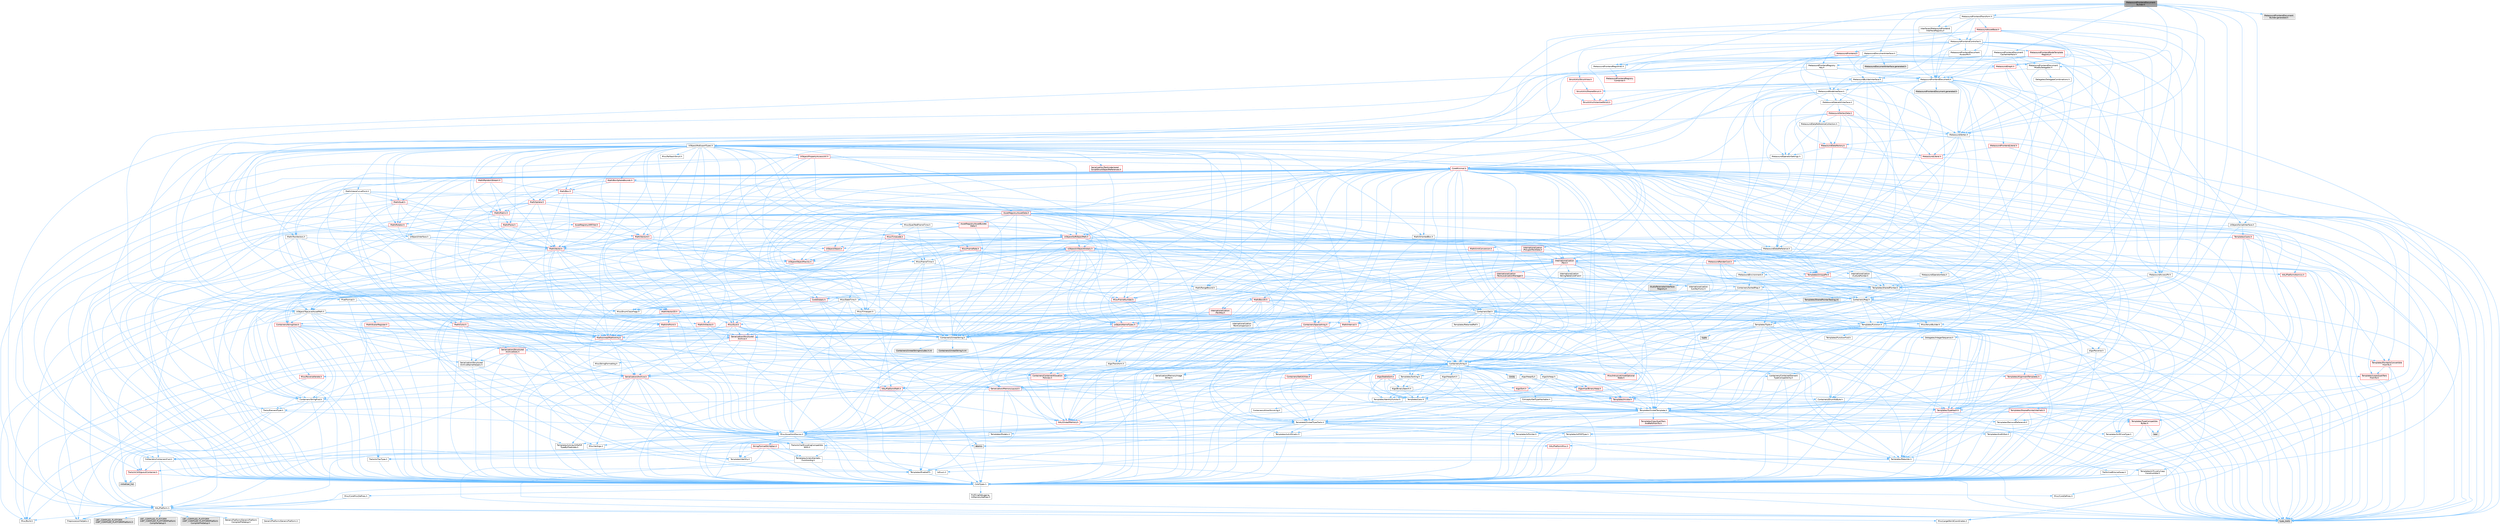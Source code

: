digraph "MetasoundFrontendDocumentBuilder.h"
{
 // INTERACTIVE_SVG=YES
 // LATEX_PDF_SIZE
  bgcolor="transparent";
  edge [fontname=Helvetica,fontsize=10,labelfontname=Helvetica,labelfontsize=10];
  node [fontname=Helvetica,fontsize=10,shape=box,height=0.2,width=0.4];
  Node1 [id="Node000001",label="MetasoundFrontendDocument\lBuilder.h",height=0.2,width=0.4,color="gray40", fillcolor="grey60", style="filled", fontcolor="black",tooltip=" "];
  Node1 -> Node2 [id="edge1_Node000001_Node000002",color="steelblue1",style="solid",tooltip=" "];
  Node2 [id="Node000002",label="Containers/Map.h",height=0.2,width=0.4,color="grey40", fillcolor="white", style="filled",URL="$df/d79/Map_8h.html",tooltip=" "];
  Node2 -> Node3 [id="edge2_Node000002_Node000003",color="steelblue1",style="solid",tooltip=" "];
  Node3 [id="Node000003",label="CoreTypes.h",height=0.2,width=0.4,color="grey40", fillcolor="white", style="filled",URL="$dc/dec/CoreTypes_8h.html",tooltip=" "];
  Node3 -> Node4 [id="edge3_Node000003_Node000004",color="steelblue1",style="solid",tooltip=" "];
  Node4 [id="Node000004",label="HAL/Platform.h",height=0.2,width=0.4,color="grey40", fillcolor="white", style="filled",URL="$d9/dd0/Platform_8h.html",tooltip=" "];
  Node4 -> Node5 [id="edge4_Node000004_Node000005",color="steelblue1",style="solid",tooltip=" "];
  Node5 [id="Node000005",label="Misc/Build.h",height=0.2,width=0.4,color="grey40", fillcolor="white", style="filled",URL="$d3/dbb/Build_8h.html",tooltip=" "];
  Node4 -> Node6 [id="edge5_Node000004_Node000006",color="steelblue1",style="solid",tooltip=" "];
  Node6 [id="Node000006",label="Misc/LargeWorldCoordinates.h",height=0.2,width=0.4,color="grey40", fillcolor="white", style="filled",URL="$d2/dcb/LargeWorldCoordinates_8h.html",tooltip=" "];
  Node4 -> Node7 [id="edge6_Node000004_Node000007",color="steelblue1",style="solid",tooltip=" "];
  Node7 [id="Node000007",label="type_traits",height=0.2,width=0.4,color="grey60", fillcolor="#E0E0E0", style="filled",tooltip=" "];
  Node4 -> Node8 [id="edge7_Node000004_Node000008",color="steelblue1",style="solid",tooltip=" "];
  Node8 [id="Node000008",label="PreprocessorHelpers.h",height=0.2,width=0.4,color="grey40", fillcolor="white", style="filled",URL="$db/ddb/PreprocessorHelpers_8h.html",tooltip=" "];
  Node4 -> Node9 [id="edge8_Node000004_Node000009",color="steelblue1",style="solid",tooltip=" "];
  Node9 [id="Node000009",label="UBT_COMPILED_PLATFORM\l/UBT_COMPILED_PLATFORMPlatform\lCompilerPreSetup.h",height=0.2,width=0.4,color="grey60", fillcolor="#E0E0E0", style="filled",tooltip=" "];
  Node4 -> Node10 [id="edge9_Node000004_Node000010",color="steelblue1",style="solid",tooltip=" "];
  Node10 [id="Node000010",label="GenericPlatform/GenericPlatform\lCompilerPreSetup.h",height=0.2,width=0.4,color="grey40", fillcolor="white", style="filled",URL="$d9/dc8/GenericPlatformCompilerPreSetup_8h.html",tooltip=" "];
  Node4 -> Node11 [id="edge10_Node000004_Node000011",color="steelblue1",style="solid",tooltip=" "];
  Node11 [id="Node000011",label="GenericPlatform/GenericPlatform.h",height=0.2,width=0.4,color="grey40", fillcolor="white", style="filled",URL="$d6/d84/GenericPlatform_8h.html",tooltip=" "];
  Node4 -> Node12 [id="edge11_Node000004_Node000012",color="steelblue1",style="solid",tooltip=" "];
  Node12 [id="Node000012",label="UBT_COMPILED_PLATFORM\l/UBT_COMPILED_PLATFORMPlatform.h",height=0.2,width=0.4,color="grey60", fillcolor="#E0E0E0", style="filled",tooltip=" "];
  Node4 -> Node13 [id="edge12_Node000004_Node000013",color="steelblue1",style="solid",tooltip=" "];
  Node13 [id="Node000013",label="UBT_COMPILED_PLATFORM\l/UBT_COMPILED_PLATFORMPlatform\lCompilerSetup.h",height=0.2,width=0.4,color="grey60", fillcolor="#E0E0E0", style="filled",tooltip=" "];
  Node3 -> Node14 [id="edge13_Node000003_Node000014",color="steelblue1",style="solid",tooltip=" "];
  Node14 [id="Node000014",label="ProfilingDebugging\l/UMemoryDefines.h",height=0.2,width=0.4,color="grey40", fillcolor="white", style="filled",URL="$d2/da2/UMemoryDefines_8h.html",tooltip=" "];
  Node3 -> Node15 [id="edge14_Node000003_Node000015",color="steelblue1",style="solid",tooltip=" "];
  Node15 [id="Node000015",label="Misc/CoreMiscDefines.h",height=0.2,width=0.4,color="grey40", fillcolor="white", style="filled",URL="$da/d38/CoreMiscDefines_8h.html",tooltip=" "];
  Node15 -> Node4 [id="edge15_Node000015_Node000004",color="steelblue1",style="solid",tooltip=" "];
  Node15 -> Node8 [id="edge16_Node000015_Node000008",color="steelblue1",style="solid",tooltip=" "];
  Node3 -> Node16 [id="edge17_Node000003_Node000016",color="steelblue1",style="solid",tooltip=" "];
  Node16 [id="Node000016",label="Misc/CoreDefines.h",height=0.2,width=0.4,color="grey40", fillcolor="white", style="filled",URL="$d3/dd2/CoreDefines_8h.html",tooltip=" "];
  Node2 -> Node17 [id="edge18_Node000002_Node000017",color="steelblue1",style="solid",tooltip=" "];
  Node17 [id="Node000017",label="Algo/Reverse.h",height=0.2,width=0.4,color="grey40", fillcolor="white", style="filled",URL="$d5/d93/Reverse_8h.html",tooltip=" "];
  Node17 -> Node3 [id="edge19_Node000017_Node000003",color="steelblue1",style="solid",tooltip=" "];
  Node17 -> Node18 [id="edge20_Node000017_Node000018",color="steelblue1",style="solid",tooltip=" "];
  Node18 [id="Node000018",label="Templates/UnrealTemplate.h",height=0.2,width=0.4,color="grey40", fillcolor="white", style="filled",URL="$d4/d24/UnrealTemplate_8h.html",tooltip=" "];
  Node18 -> Node3 [id="edge21_Node000018_Node000003",color="steelblue1",style="solid",tooltip=" "];
  Node18 -> Node19 [id="edge22_Node000018_Node000019",color="steelblue1",style="solid",tooltip=" "];
  Node19 [id="Node000019",label="Templates/IsPointer.h",height=0.2,width=0.4,color="grey40", fillcolor="white", style="filled",URL="$d7/d05/IsPointer_8h.html",tooltip=" "];
  Node19 -> Node3 [id="edge23_Node000019_Node000003",color="steelblue1",style="solid",tooltip=" "];
  Node18 -> Node20 [id="edge24_Node000018_Node000020",color="steelblue1",style="solid",tooltip=" "];
  Node20 [id="Node000020",label="HAL/UnrealMemory.h",height=0.2,width=0.4,color="red", fillcolor="#FFF0F0", style="filled",URL="$d9/d96/UnrealMemory_8h.html",tooltip=" "];
  Node20 -> Node3 [id="edge25_Node000020_Node000003",color="steelblue1",style="solid",tooltip=" "];
  Node20 -> Node19 [id="edge26_Node000020_Node000019",color="steelblue1",style="solid",tooltip=" "];
  Node18 -> Node91 [id="edge27_Node000018_Node000091",color="steelblue1",style="solid",tooltip=" "];
  Node91 [id="Node000091",label="Templates/CopyQualifiers\lAndRefsFromTo.h",height=0.2,width=0.4,color="red", fillcolor="#FFF0F0", style="filled",URL="$d3/db3/CopyQualifiersAndRefsFromTo_8h.html",tooltip=" "];
  Node18 -> Node93 [id="edge28_Node000018_Node000093",color="steelblue1",style="solid",tooltip=" "];
  Node93 [id="Node000093",label="Templates/UnrealTypeTraits.h",height=0.2,width=0.4,color="grey40", fillcolor="white", style="filled",URL="$d2/d2d/UnrealTypeTraits_8h.html",tooltip=" "];
  Node93 -> Node3 [id="edge29_Node000093_Node000003",color="steelblue1",style="solid",tooltip=" "];
  Node93 -> Node19 [id="edge30_Node000093_Node000019",color="steelblue1",style="solid",tooltip=" "];
  Node93 -> Node46 [id="edge31_Node000093_Node000046",color="steelblue1",style="solid",tooltip=" "];
  Node46 [id="Node000046",label="Misc/AssertionMacros.h",height=0.2,width=0.4,color="grey40", fillcolor="white", style="filled",URL="$d0/dfa/AssertionMacros_8h.html",tooltip=" "];
  Node46 -> Node3 [id="edge32_Node000046_Node000003",color="steelblue1",style="solid",tooltip=" "];
  Node46 -> Node4 [id="edge33_Node000046_Node000004",color="steelblue1",style="solid",tooltip=" "];
  Node46 -> Node47 [id="edge34_Node000046_Node000047",color="steelblue1",style="solid",tooltip=" "];
  Node47 [id="Node000047",label="HAL/PlatformMisc.h",height=0.2,width=0.4,color="red", fillcolor="#FFF0F0", style="filled",URL="$d0/df5/PlatformMisc_8h.html",tooltip=" "];
  Node47 -> Node3 [id="edge35_Node000047_Node000003",color="steelblue1",style="solid",tooltip=" "];
  Node46 -> Node8 [id="edge36_Node000046_Node000008",color="steelblue1",style="solid",tooltip=" "];
  Node46 -> Node63 [id="edge37_Node000046_Node000063",color="steelblue1",style="solid",tooltip=" "];
  Node63 [id="Node000063",label="Templates/EnableIf.h",height=0.2,width=0.4,color="grey40", fillcolor="white", style="filled",URL="$d7/d60/EnableIf_8h.html",tooltip=" "];
  Node63 -> Node3 [id="edge38_Node000063_Node000003",color="steelblue1",style="solid",tooltip=" "];
  Node46 -> Node64 [id="edge39_Node000046_Node000064",color="steelblue1",style="solid",tooltip=" "];
  Node64 [id="Node000064",label="Templates/IsArrayOrRefOf\lTypeByPredicate.h",height=0.2,width=0.4,color="grey40", fillcolor="white", style="filled",URL="$d6/da1/IsArrayOrRefOfTypeByPredicate_8h.html",tooltip=" "];
  Node64 -> Node3 [id="edge40_Node000064_Node000003",color="steelblue1",style="solid",tooltip=" "];
  Node46 -> Node65 [id="edge41_Node000046_Node000065",color="steelblue1",style="solid",tooltip=" "];
  Node65 [id="Node000065",label="Templates/IsValidVariadic\lFunctionArg.h",height=0.2,width=0.4,color="grey40", fillcolor="white", style="filled",URL="$d0/dc8/IsValidVariadicFunctionArg_8h.html",tooltip=" "];
  Node65 -> Node3 [id="edge42_Node000065_Node000003",color="steelblue1",style="solid",tooltip=" "];
  Node65 -> Node66 [id="edge43_Node000065_Node000066",color="steelblue1",style="solid",tooltip=" "];
  Node66 [id="Node000066",label="IsEnum.h",height=0.2,width=0.4,color="grey40", fillcolor="white", style="filled",URL="$d4/de5/IsEnum_8h.html",tooltip=" "];
  Node65 -> Node7 [id="edge44_Node000065_Node000007",color="steelblue1",style="solid",tooltip=" "];
  Node46 -> Node67 [id="edge45_Node000046_Node000067",color="steelblue1",style="solid",tooltip=" "];
  Node67 [id="Node000067",label="Traits/IsCharEncodingCompatible\lWith.h",height=0.2,width=0.4,color="grey40", fillcolor="white", style="filled",URL="$df/dd1/IsCharEncodingCompatibleWith_8h.html",tooltip=" "];
  Node67 -> Node7 [id="edge46_Node000067_Node000007",color="steelblue1",style="solid",tooltip=" "];
  Node67 -> Node68 [id="edge47_Node000067_Node000068",color="steelblue1",style="solid",tooltip=" "];
  Node68 [id="Node000068",label="Traits/IsCharType.h",height=0.2,width=0.4,color="grey40", fillcolor="white", style="filled",URL="$db/d51/IsCharType_8h.html",tooltip=" "];
  Node68 -> Node3 [id="edge48_Node000068_Node000003",color="steelblue1",style="solid",tooltip=" "];
  Node46 -> Node69 [id="edge49_Node000046_Node000069",color="steelblue1",style="solid",tooltip=" "];
  Node69 [id="Node000069",label="Misc/VarArgs.h",height=0.2,width=0.4,color="grey40", fillcolor="white", style="filled",URL="$d5/d6f/VarArgs_8h.html",tooltip=" "];
  Node69 -> Node3 [id="edge50_Node000069_Node000003",color="steelblue1",style="solid",tooltip=" "];
  Node46 -> Node70 [id="edge51_Node000046_Node000070",color="steelblue1",style="solid",tooltip=" "];
  Node70 [id="Node000070",label="String/FormatStringSan.h",height=0.2,width=0.4,color="red", fillcolor="#FFF0F0", style="filled",URL="$d3/d8b/FormatStringSan_8h.html",tooltip=" "];
  Node70 -> Node7 [id="edge52_Node000070_Node000007",color="steelblue1",style="solid",tooltip=" "];
  Node70 -> Node3 [id="edge53_Node000070_Node000003",color="steelblue1",style="solid",tooltip=" "];
  Node70 -> Node71 [id="edge54_Node000070_Node000071",color="steelblue1",style="solid",tooltip=" "];
  Node71 [id="Node000071",label="Templates/Requires.h",height=0.2,width=0.4,color="grey40", fillcolor="white", style="filled",URL="$dc/d96/Requires_8h.html",tooltip=" "];
  Node71 -> Node63 [id="edge55_Node000071_Node000063",color="steelblue1",style="solid",tooltip=" "];
  Node71 -> Node7 [id="edge56_Node000071_Node000007",color="steelblue1",style="solid",tooltip=" "];
  Node70 -> Node72 [id="edge57_Node000070_Node000072",color="steelblue1",style="solid",tooltip=" "];
  Node72 [id="Node000072",label="Templates/Identity.h",height=0.2,width=0.4,color="grey40", fillcolor="white", style="filled",URL="$d0/dd5/Identity_8h.html",tooltip=" "];
  Node70 -> Node65 [id="edge58_Node000070_Node000065",color="steelblue1",style="solid",tooltip=" "];
  Node70 -> Node68 [id="edge59_Node000070_Node000068",color="steelblue1",style="solid",tooltip=" "];
  Node70 -> Node23 [id="edge60_Node000070_Node000023",color="steelblue1",style="solid",tooltip=" "];
  Node23 [id="Node000023",label="Containers/ContainersFwd.h",height=0.2,width=0.4,color="grey40", fillcolor="white", style="filled",URL="$d4/d0a/ContainersFwd_8h.html",tooltip=" "];
  Node23 -> Node4 [id="edge61_Node000023_Node000004",color="steelblue1",style="solid",tooltip=" "];
  Node23 -> Node3 [id="edge62_Node000023_Node000003",color="steelblue1",style="solid",tooltip=" "];
  Node23 -> Node24 [id="edge63_Node000023_Node000024",color="steelblue1",style="solid",tooltip=" "];
  Node24 [id="Node000024",label="Traits/IsContiguousContainer.h",height=0.2,width=0.4,color="red", fillcolor="#FFF0F0", style="filled",URL="$d5/d3c/IsContiguousContainer_8h.html",tooltip=" "];
  Node24 -> Node3 [id="edge64_Node000024_Node000003",color="steelblue1",style="solid",tooltip=" "];
  Node24 -> Node26 [id="edge65_Node000024_Node000026",color="steelblue1",style="solid",tooltip=" "];
  Node26 [id="Node000026",label="initializer_list",height=0.2,width=0.4,color="grey60", fillcolor="#E0E0E0", style="filled",tooltip=" "];
  Node46 -> Node76 [id="edge66_Node000046_Node000076",color="steelblue1",style="solid",tooltip=" "];
  Node76 [id="Node000076",label="atomic",height=0.2,width=0.4,color="grey60", fillcolor="#E0E0E0", style="filled",tooltip=" "];
  Node93 -> Node84 [id="edge67_Node000093_Node000084",color="steelblue1",style="solid",tooltip=" "];
  Node84 [id="Node000084",label="Templates/AndOrNot.h",height=0.2,width=0.4,color="grey40", fillcolor="white", style="filled",URL="$db/d0a/AndOrNot_8h.html",tooltip=" "];
  Node84 -> Node3 [id="edge68_Node000084_Node000003",color="steelblue1",style="solid",tooltip=" "];
  Node93 -> Node63 [id="edge69_Node000093_Node000063",color="steelblue1",style="solid",tooltip=" "];
  Node93 -> Node94 [id="edge70_Node000093_Node000094",color="steelblue1",style="solid",tooltip=" "];
  Node94 [id="Node000094",label="Templates/IsArithmetic.h",height=0.2,width=0.4,color="grey40", fillcolor="white", style="filled",URL="$d2/d5d/IsArithmetic_8h.html",tooltip=" "];
  Node94 -> Node3 [id="edge71_Node000094_Node000003",color="steelblue1",style="solid",tooltip=" "];
  Node93 -> Node66 [id="edge72_Node000093_Node000066",color="steelblue1",style="solid",tooltip=" "];
  Node93 -> Node95 [id="edge73_Node000093_Node000095",color="steelblue1",style="solid",tooltip=" "];
  Node95 [id="Node000095",label="Templates/Models.h",height=0.2,width=0.4,color="grey40", fillcolor="white", style="filled",URL="$d3/d0c/Models_8h.html",tooltip=" "];
  Node95 -> Node72 [id="edge74_Node000095_Node000072",color="steelblue1",style="solid",tooltip=" "];
  Node93 -> Node96 [id="edge75_Node000093_Node000096",color="steelblue1",style="solid",tooltip=" "];
  Node96 [id="Node000096",label="Templates/IsPODType.h",height=0.2,width=0.4,color="grey40", fillcolor="white", style="filled",URL="$d7/db1/IsPODType_8h.html",tooltip=" "];
  Node96 -> Node3 [id="edge76_Node000096_Node000003",color="steelblue1",style="solid",tooltip=" "];
  Node93 -> Node97 [id="edge77_Node000093_Node000097",color="steelblue1",style="solid",tooltip=" "];
  Node97 [id="Node000097",label="Templates/IsUECoreType.h",height=0.2,width=0.4,color="grey40", fillcolor="white", style="filled",URL="$d1/db8/IsUECoreType_8h.html",tooltip=" "];
  Node97 -> Node3 [id="edge78_Node000097_Node000003",color="steelblue1",style="solid",tooltip=" "];
  Node97 -> Node7 [id="edge79_Node000097_Node000007",color="steelblue1",style="solid",tooltip=" "];
  Node93 -> Node85 [id="edge80_Node000093_Node000085",color="steelblue1",style="solid",tooltip=" "];
  Node85 [id="Node000085",label="Templates/IsTriviallyCopy\lConstructible.h",height=0.2,width=0.4,color="grey40", fillcolor="white", style="filled",URL="$d3/d78/IsTriviallyCopyConstructible_8h.html",tooltip=" "];
  Node85 -> Node3 [id="edge81_Node000085_Node000003",color="steelblue1",style="solid",tooltip=" "];
  Node85 -> Node7 [id="edge82_Node000085_Node000007",color="steelblue1",style="solid",tooltip=" "];
  Node18 -> Node98 [id="edge83_Node000018_Node000098",color="steelblue1",style="solid",tooltip=" "];
  Node98 [id="Node000098",label="Templates/RemoveReference.h",height=0.2,width=0.4,color="grey40", fillcolor="white", style="filled",URL="$da/dbe/RemoveReference_8h.html",tooltip=" "];
  Node98 -> Node3 [id="edge84_Node000098_Node000003",color="steelblue1",style="solid",tooltip=" "];
  Node18 -> Node71 [id="edge85_Node000018_Node000071",color="steelblue1",style="solid",tooltip=" "];
  Node18 -> Node99 [id="edge86_Node000018_Node000099",color="steelblue1",style="solid",tooltip=" "];
  Node99 [id="Node000099",label="Templates/TypeCompatible\lBytes.h",height=0.2,width=0.4,color="red", fillcolor="#FFF0F0", style="filled",URL="$df/d0a/TypeCompatibleBytes_8h.html",tooltip=" "];
  Node99 -> Node3 [id="edge87_Node000099_Node000003",color="steelblue1",style="solid",tooltip=" "];
  Node99 -> Node38 [id="edge88_Node000099_Node000038",color="steelblue1",style="solid",tooltip=" "];
  Node38 [id="Node000038",label="new",height=0.2,width=0.4,color="grey60", fillcolor="#E0E0E0", style="filled",tooltip=" "];
  Node99 -> Node7 [id="edge89_Node000099_Node000007",color="steelblue1",style="solid",tooltip=" "];
  Node18 -> Node72 [id="edge90_Node000018_Node000072",color="steelblue1",style="solid",tooltip=" "];
  Node18 -> Node24 [id="edge91_Node000018_Node000024",color="steelblue1",style="solid",tooltip=" "];
  Node18 -> Node100 [id="edge92_Node000018_Node000100",color="steelblue1",style="solid",tooltip=" "];
  Node100 [id="Node000100",label="Traits/UseBitwiseSwap.h",height=0.2,width=0.4,color="grey40", fillcolor="white", style="filled",URL="$db/df3/UseBitwiseSwap_8h.html",tooltip=" "];
  Node100 -> Node3 [id="edge93_Node000100_Node000003",color="steelblue1",style="solid",tooltip=" "];
  Node100 -> Node7 [id="edge94_Node000100_Node000007",color="steelblue1",style="solid",tooltip=" "];
  Node18 -> Node7 [id="edge95_Node000018_Node000007",color="steelblue1",style="solid",tooltip=" "];
  Node2 -> Node101 [id="edge96_Node000002_Node000101",color="steelblue1",style="solid",tooltip=" "];
  Node101 [id="Node000101",label="Containers/ContainerElement\lTypeCompatibility.h",height=0.2,width=0.4,color="grey40", fillcolor="white", style="filled",URL="$df/ddf/ContainerElementTypeCompatibility_8h.html",tooltip=" "];
  Node101 -> Node3 [id="edge97_Node000101_Node000003",color="steelblue1",style="solid",tooltip=" "];
  Node101 -> Node93 [id="edge98_Node000101_Node000093",color="steelblue1",style="solid",tooltip=" "];
  Node2 -> Node102 [id="edge99_Node000002_Node000102",color="steelblue1",style="solid",tooltip=" "];
  Node102 [id="Node000102",label="Containers/Set.h",height=0.2,width=0.4,color="grey40", fillcolor="white", style="filled",URL="$d4/d45/Set_8h.html",tooltip=" "];
  Node102 -> Node103 [id="edge100_Node000102_Node000103",color="steelblue1",style="solid",tooltip=" "];
  Node103 [id="Node000103",label="Containers/ContainerAllocation\lPolicies.h",height=0.2,width=0.4,color="red", fillcolor="#FFF0F0", style="filled",URL="$d7/dff/ContainerAllocationPolicies_8h.html",tooltip=" "];
  Node103 -> Node3 [id="edge101_Node000103_Node000003",color="steelblue1",style="solid",tooltip=" "];
  Node103 -> Node103 [id="edge102_Node000103_Node000103",color="steelblue1",style="solid",tooltip=" "];
  Node103 -> Node105 [id="edge103_Node000103_Node000105",color="steelblue1",style="solid",tooltip=" "];
  Node105 [id="Node000105",label="HAL/PlatformMath.h",height=0.2,width=0.4,color="red", fillcolor="#FFF0F0", style="filled",URL="$dc/d53/PlatformMath_8h.html",tooltip=" "];
  Node105 -> Node3 [id="edge104_Node000105_Node000003",color="steelblue1",style="solid",tooltip=" "];
  Node103 -> Node20 [id="edge105_Node000103_Node000020",color="steelblue1",style="solid",tooltip=" "];
  Node103 -> Node46 [id="edge106_Node000103_Node000046",color="steelblue1",style="solid",tooltip=" "];
  Node103 -> Node99 [id="edge107_Node000103_Node000099",color="steelblue1",style="solid",tooltip=" "];
  Node103 -> Node7 [id="edge108_Node000103_Node000007",color="steelblue1",style="solid",tooltip=" "];
  Node102 -> Node101 [id="edge109_Node000102_Node000101",color="steelblue1",style="solid",tooltip=" "];
  Node102 -> Node115 [id="edge110_Node000102_Node000115",color="steelblue1",style="solid",tooltip=" "];
  Node115 [id="Node000115",label="Containers/SetUtilities.h",height=0.2,width=0.4,color="red", fillcolor="#FFF0F0", style="filled",URL="$dc/de5/SetUtilities_8h.html",tooltip=" "];
  Node115 -> Node3 [id="edge111_Node000115_Node000003",color="steelblue1",style="solid",tooltip=" "];
  Node115 -> Node116 [id="edge112_Node000115_Node000116",color="steelblue1",style="solid",tooltip=" "];
  Node116 [id="Node000116",label="Serialization/MemoryLayout.h",height=0.2,width=0.4,color="red", fillcolor="#FFF0F0", style="filled",URL="$d7/d66/MemoryLayout_8h.html",tooltip=" "];
  Node116 -> Node119 [id="edge113_Node000116_Node000119",color="steelblue1",style="solid",tooltip=" "];
  Node119 [id="Node000119",label="Containers/EnumAsByte.h",height=0.2,width=0.4,color="grey40", fillcolor="white", style="filled",URL="$d6/d9a/EnumAsByte_8h.html",tooltip=" "];
  Node119 -> Node3 [id="edge114_Node000119_Node000003",color="steelblue1",style="solid",tooltip=" "];
  Node119 -> Node96 [id="edge115_Node000119_Node000096",color="steelblue1",style="solid",tooltip=" "];
  Node119 -> Node120 [id="edge116_Node000119_Node000120",color="steelblue1",style="solid",tooltip=" "];
  Node120 [id="Node000120",label="Templates/TypeHash.h",height=0.2,width=0.4,color="red", fillcolor="#FFF0F0", style="filled",URL="$d1/d62/TypeHash_8h.html",tooltip=" "];
  Node120 -> Node3 [id="edge117_Node000120_Node000003",color="steelblue1",style="solid",tooltip=" "];
  Node120 -> Node71 [id="edge118_Node000120_Node000071",color="steelblue1",style="solid",tooltip=" "];
  Node120 -> Node7 [id="edge119_Node000120_Node000007",color="steelblue1",style="solid",tooltip=" "];
  Node116 -> Node49 [id="edge120_Node000116_Node000049",color="steelblue1",style="solid",tooltip=" "];
  Node49 [id="Node000049",label="Containers/StringFwd.h",height=0.2,width=0.4,color="grey40", fillcolor="white", style="filled",URL="$df/d37/StringFwd_8h.html",tooltip=" "];
  Node49 -> Node3 [id="edge121_Node000049_Node000003",color="steelblue1",style="solid",tooltip=" "];
  Node49 -> Node50 [id="edge122_Node000049_Node000050",color="steelblue1",style="solid",tooltip=" "];
  Node50 [id="Node000050",label="Traits/ElementType.h",height=0.2,width=0.4,color="grey40", fillcolor="white", style="filled",URL="$d5/d4f/ElementType_8h.html",tooltip=" "];
  Node50 -> Node4 [id="edge123_Node000050_Node000004",color="steelblue1",style="solid",tooltip=" "];
  Node50 -> Node26 [id="edge124_Node000050_Node000026",color="steelblue1",style="solid",tooltip=" "];
  Node50 -> Node7 [id="edge125_Node000050_Node000007",color="steelblue1",style="solid",tooltip=" "];
  Node49 -> Node24 [id="edge126_Node000049_Node000024",color="steelblue1",style="solid",tooltip=" "];
  Node116 -> Node20 [id="edge127_Node000116_Node000020",color="steelblue1",style="solid",tooltip=" "];
  Node116 -> Node63 [id="edge128_Node000116_Node000063",color="steelblue1",style="solid",tooltip=" "];
  Node116 -> Node95 [id="edge129_Node000116_Node000095",color="steelblue1",style="solid",tooltip=" "];
  Node116 -> Node18 [id="edge130_Node000116_Node000018",color="steelblue1",style="solid",tooltip=" "];
  Node115 -> Node93 [id="edge131_Node000115_Node000093",color="steelblue1",style="solid",tooltip=" "];
  Node102 -> Node129 [id="edge132_Node000102_Node000129",color="steelblue1",style="solid",tooltip=" "];
  Node129 [id="Node000129",label="Containers/SparseArray.h",height=0.2,width=0.4,color="red", fillcolor="#FFF0F0", style="filled",URL="$d5/dbf/SparseArray_8h.html",tooltip=" "];
  Node129 -> Node3 [id="edge133_Node000129_Node000003",color="steelblue1",style="solid",tooltip=" "];
  Node129 -> Node46 [id="edge134_Node000129_Node000046",color="steelblue1",style="solid",tooltip=" "];
  Node129 -> Node20 [id="edge135_Node000129_Node000020",color="steelblue1",style="solid",tooltip=" "];
  Node129 -> Node93 [id="edge136_Node000129_Node000093",color="steelblue1",style="solid",tooltip=" "];
  Node129 -> Node18 [id="edge137_Node000129_Node000018",color="steelblue1",style="solid",tooltip=" "];
  Node129 -> Node103 [id="edge138_Node000129_Node000103",color="steelblue1",style="solid",tooltip=" "];
  Node129 -> Node130 [id="edge139_Node000129_Node000130",color="steelblue1",style="solid",tooltip=" "];
  Node130 [id="Node000130",label="Templates/Less.h",height=0.2,width=0.4,color="grey40", fillcolor="white", style="filled",URL="$de/dc8/Less_8h.html",tooltip=" "];
  Node130 -> Node3 [id="edge140_Node000130_Node000003",color="steelblue1",style="solid",tooltip=" "];
  Node130 -> Node18 [id="edge141_Node000130_Node000018",color="steelblue1",style="solid",tooltip=" "];
  Node129 -> Node131 [id="edge142_Node000129_Node000131",color="steelblue1",style="solid",tooltip=" "];
  Node131 [id="Node000131",label="Containers/Array.h",height=0.2,width=0.4,color="grey40", fillcolor="white", style="filled",URL="$df/dd0/Array_8h.html",tooltip=" "];
  Node131 -> Node3 [id="edge143_Node000131_Node000003",color="steelblue1",style="solid",tooltip=" "];
  Node131 -> Node46 [id="edge144_Node000131_Node000046",color="steelblue1",style="solid",tooltip=" "];
  Node131 -> Node132 [id="edge145_Node000131_Node000132",color="steelblue1",style="solid",tooltip=" "];
  Node132 [id="Node000132",label="Misc/IntrusiveUnsetOptional\lState.h",height=0.2,width=0.4,color="red", fillcolor="#FFF0F0", style="filled",URL="$d2/d0a/IntrusiveUnsetOptionalState_8h.html",tooltip=" "];
  Node131 -> Node134 [id="edge146_Node000131_Node000134",color="steelblue1",style="solid",tooltip=" "];
  Node134 [id="Node000134",label="Misc/ReverseIterate.h",height=0.2,width=0.4,color="red", fillcolor="#FFF0F0", style="filled",URL="$db/de3/ReverseIterate_8h.html",tooltip=" "];
  Node134 -> Node4 [id="edge147_Node000134_Node000004",color="steelblue1",style="solid",tooltip=" "];
  Node131 -> Node20 [id="edge148_Node000131_Node000020",color="steelblue1",style="solid",tooltip=" "];
  Node131 -> Node93 [id="edge149_Node000131_Node000093",color="steelblue1",style="solid",tooltip=" "];
  Node131 -> Node18 [id="edge150_Node000131_Node000018",color="steelblue1",style="solid",tooltip=" "];
  Node131 -> Node136 [id="edge151_Node000131_Node000136",color="steelblue1",style="solid",tooltip=" "];
  Node136 [id="Node000136",label="Containers/AllowShrinking.h",height=0.2,width=0.4,color="grey40", fillcolor="white", style="filled",URL="$d7/d1a/AllowShrinking_8h.html",tooltip=" "];
  Node136 -> Node3 [id="edge152_Node000136_Node000003",color="steelblue1",style="solid",tooltip=" "];
  Node131 -> Node103 [id="edge153_Node000131_Node000103",color="steelblue1",style="solid",tooltip=" "];
  Node131 -> Node101 [id="edge154_Node000131_Node000101",color="steelblue1",style="solid",tooltip=" "];
  Node131 -> Node137 [id="edge155_Node000131_Node000137",color="steelblue1",style="solid",tooltip=" "];
  Node137 [id="Node000137",label="Serialization/Archive.h",height=0.2,width=0.4,color="red", fillcolor="#FFF0F0", style="filled",URL="$d7/d3b/Archive_8h.html",tooltip=" "];
  Node137 -> Node3 [id="edge156_Node000137_Node000003",color="steelblue1",style="solid",tooltip=" "];
  Node137 -> Node46 [id="edge157_Node000137_Node000046",color="steelblue1",style="solid",tooltip=" "];
  Node137 -> Node5 [id="edge158_Node000137_Node000005",color="steelblue1",style="solid",tooltip=" "];
  Node137 -> Node69 [id="edge159_Node000137_Node000069",color="steelblue1",style="solid",tooltip=" "];
  Node137 -> Node63 [id="edge160_Node000137_Node000063",color="steelblue1",style="solid",tooltip=" "];
  Node137 -> Node64 [id="edge161_Node000137_Node000064",color="steelblue1",style="solid",tooltip=" "];
  Node137 -> Node65 [id="edge162_Node000137_Node000065",color="steelblue1",style="solid",tooltip=" "];
  Node137 -> Node18 [id="edge163_Node000137_Node000018",color="steelblue1",style="solid",tooltip=" "];
  Node137 -> Node67 [id="edge164_Node000137_Node000067",color="steelblue1",style="solid",tooltip=" "];
  Node131 -> Node147 [id="edge165_Node000131_Node000147",color="steelblue1",style="solid",tooltip=" "];
  Node147 [id="Node000147",label="Serialization/MemoryImage\lWriter.h",height=0.2,width=0.4,color="grey40", fillcolor="white", style="filled",URL="$d0/d08/MemoryImageWriter_8h.html",tooltip=" "];
  Node147 -> Node3 [id="edge166_Node000147_Node000003",color="steelblue1",style="solid",tooltip=" "];
  Node147 -> Node116 [id="edge167_Node000147_Node000116",color="steelblue1",style="solid",tooltip=" "];
  Node131 -> Node148 [id="edge168_Node000131_Node000148",color="steelblue1",style="solid",tooltip=" "];
  Node148 [id="Node000148",label="Algo/Heapify.h",height=0.2,width=0.4,color="grey40", fillcolor="white", style="filled",URL="$d0/d2a/Heapify_8h.html",tooltip=" "];
  Node148 -> Node149 [id="edge169_Node000148_Node000149",color="steelblue1",style="solid",tooltip=" "];
  Node149 [id="Node000149",label="Algo/Impl/BinaryHeap.h",height=0.2,width=0.4,color="red", fillcolor="#FFF0F0", style="filled",URL="$d7/da3/Algo_2Impl_2BinaryHeap_8h.html",tooltip=" "];
  Node149 -> Node150 [id="edge170_Node000149_Node000150",color="steelblue1",style="solid",tooltip=" "];
  Node150 [id="Node000150",label="Templates/Invoke.h",height=0.2,width=0.4,color="red", fillcolor="#FFF0F0", style="filled",URL="$d7/deb/Invoke_8h.html",tooltip=" "];
  Node150 -> Node3 [id="edge171_Node000150_Node000003",color="steelblue1",style="solid",tooltip=" "];
  Node150 -> Node18 [id="edge172_Node000150_Node000018",color="steelblue1",style="solid",tooltip=" "];
  Node150 -> Node7 [id="edge173_Node000150_Node000007",color="steelblue1",style="solid",tooltip=" "];
  Node149 -> Node7 [id="edge174_Node000149_Node000007",color="steelblue1",style="solid",tooltip=" "];
  Node148 -> Node154 [id="edge175_Node000148_Node000154",color="steelblue1",style="solid",tooltip=" "];
  Node154 [id="Node000154",label="Templates/IdentityFunctor.h",height=0.2,width=0.4,color="grey40", fillcolor="white", style="filled",URL="$d7/d2e/IdentityFunctor_8h.html",tooltip=" "];
  Node154 -> Node4 [id="edge176_Node000154_Node000004",color="steelblue1",style="solid",tooltip=" "];
  Node148 -> Node150 [id="edge177_Node000148_Node000150",color="steelblue1",style="solid",tooltip=" "];
  Node148 -> Node130 [id="edge178_Node000148_Node000130",color="steelblue1",style="solid",tooltip=" "];
  Node148 -> Node18 [id="edge179_Node000148_Node000018",color="steelblue1",style="solid",tooltip=" "];
  Node131 -> Node155 [id="edge180_Node000131_Node000155",color="steelblue1",style="solid",tooltip=" "];
  Node155 [id="Node000155",label="Algo/HeapSort.h",height=0.2,width=0.4,color="grey40", fillcolor="white", style="filled",URL="$d3/d92/HeapSort_8h.html",tooltip=" "];
  Node155 -> Node149 [id="edge181_Node000155_Node000149",color="steelblue1",style="solid",tooltip=" "];
  Node155 -> Node154 [id="edge182_Node000155_Node000154",color="steelblue1",style="solid",tooltip=" "];
  Node155 -> Node130 [id="edge183_Node000155_Node000130",color="steelblue1",style="solid",tooltip=" "];
  Node155 -> Node18 [id="edge184_Node000155_Node000018",color="steelblue1",style="solid",tooltip=" "];
  Node131 -> Node156 [id="edge185_Node000131_Node000156",color="steelblue1",style="solid",tooltip=" "];
  Node156 [id="Node000156",label="Algo/IsHeap.h",height=0.2,width=0.4,color="grey40", fillcolor="white", style="filled",URL="$de/d32/IsHeap_8h.html",tooltip=" "];
  Node156 -> Node149 [id="edge186_Node000156_Node000149",color="steelblue1",style="solid",tooltip=" "];
  Node156 -> Node154 [id="edge187_Node000156_Node000154",color="steelblue1",style="solid",tooltip=" "];
  Node156 -> Node150 [id="edge188_Node000156_Node000150",color="steelblue1",style="solid",tooltip=" "];
  Node156 -> Node130 [id="edge189_Node000156_Node000130",color="steelblue1",style="solid",tooltip=" "];
  Node156 -> Node18 [id="edge190_Node000156_Node000018",color="steelblue1",style="solid",tooltip=" "];
  Node131 -> Node149 [id="edge191_Node000131_Node000149",color="steelblue1",style="solid",tooltip=" "];
  Node131 -> Node157 [id="edge192_Node000131_Node000157",color="steelblue1",style="solid",tooltip=" "];
  Node157 [id="Node000157",label="Algo/StableSort.h",height=0.2,width=0.4,color="red", fillcolor="#FFF0F0", style="filled",URL="$d7/d3c/StableSort_8h.html",tooltip=" "];
  Node157 -> Node158 [id="edge193_Node000157_Node000158",color="steelblue1",style="solid",tooltip=" "];
  Node158 [id="Node000158",label="Algo/BinarySearch.h",height=0.2,width=0.4,color="grey40", fillcolor="white", style="filled",URL="$db/db4/BinarySearch_8h.html",tooltip=" "];
  Node158 -> Node154 [id="edge194_Node000158_Node000154",color="steelblue1",style="solid",tooltip=" "];
  Node158 -> Node150 [id="edge195_Node000158_Node000150",color="steelblue1",style="solid",tooltip=" "];
  Node158 -> Node130 [id="edge196_Node000158_Node000130",color="steelblue1",style="solid",tooltip=" "];
  Node157 -> Node154 [id="edge197_Node000157_Node000154",color="steelblue1",style="solid",tooltip=" "];
  Node157 -> Node150 [id="edge198_Node000157_Node000150",color="steelblue1",style="solid",tooltip=" "];
  Node157 -> Node130 [id="edge199_Node000157_Node000130",color="steelblue1",style="solid",tooltip=" "];
  Node157 -> Node18 [id="edge200_Node000157_Node000018",color="steelblue1",style="solid",tooltip=" "];
  Node131 -> Node160 [id="edge201_Node000131_Node000160",color="steelblue1",style="solid",tooltip=" "];
  Node160 [id="Node000160",label="Concepts/GetTypeHashable.h",height=0.2,width=0.4,color="grey40", fillcolor="white", style="filled",URL="$d3/da2/GetTypeHashable_8h.html",tooltip=" "];
  Node160 -> Node3 [id="edge202_Node000160_Node000003",color="steelblue1",style="solid",tooltip=" "];
  Node160 -> Node120 [id="edge203_Node000160_Node000120",color="steelblue1",style="solid",tooltip=" "];
  Node131 -> Node154 [id="edge204_Node000131_Node000154",color="steelblue1",style="solid",tooltip=" "];
  Node131 -> Node150 [id="edge205_Node000131_Node000150",color="steelblue1",style="solid",tooltip=" "];
  Node131 -> Node130 [id="edge206_Node000131_Node000130",color="steelblue1",style="solid",tooltip=" "];
  Node131 -> Node161 [id="edge207_Node000131_Node000161",color="steelblue1",style="solid",tooltip=" "];
  Node161 [id="Node000161",label="Templates/LosesQualifiers\lFromTo.h",height=0.2,width=0.4,color="red", fillcolor="#FFF0F0", style="filled",URL="$d2/db3/LosesQualifiersFromTo_8h.html",tooltip=" "];
  Node161 -> Node7 [id="edge208_Node000161_Node000007",color="steelblue1",style="solid",tooltip=" "];
  Node131 -> Node71 [id="edge209_Node000131_Node000071",color="steelblue1",style="solid",tooltip=" "];
  Node131 -> Node162 [id="edge210_Node000131_Node000162",color="steelblue1",style="solid",tooltip=" "];
  Node162 [id="Node000162",label="Templates/Sorting.h",height=0.2,width=0.4,color="grey40", fillcolor="white", style="filled",URL="$d3/d9e/Sorting_8h.html",tooltip=" "];
  Node162 -> Node3 [id="edge211_Node000162_Node000003",color="steelblue1",style="solid",tooltip=" "];
  Node162 -> Node158 [id="edge212_Node000162_Node000158",color="steelblue1",style="solid",tooltip=" "];
  Node162 -> Node163 [id="edge213_Node000162_Node000163",color="steelblue1",style="solid",tooltip=" "];
  Node163 [id="Node000163",label="Algo/Sort.h",height=0.2,width=0.4,color="red", fillcolor="#FFF0F0", style="filled",URL="$d1/d87/Sort_8h.html",tooltip=" "];
  Node162 -> Node105 [id="edge214_Node000162_Node000105",color="steelblue1",style="solid",tooltip=" "];
  Node162 -> Node130 [id="edge215_Node000162_Node000130",color="steelblue1",style="solid",tooltip=" "];
  Node131 -> Node166 [id="edge216_Node000131_Node000166",color="steelblue1",style="solid",tooltip=" "];
  Node166 [id="Node000166",label="Templates/AlignmentTemplates.h",height=0.2,width=0.4,color="red", fillcolor="#FFF0F0", style="filled",URL="$dd/d32/AlignmentTemplates_8h.html",tooltip=" "];
  Node166 -> Node3 [id="edge217_Node000166_Node000003",color="steelblue1",style="solid",tooltip=" "];
  Node166 -> Node19 [id="edge218_Node000166_Node000019",color="steelblue1",style="solid",tooltip=" "];
  Node131 -> Node50 [id="edge219_Node000131_Node000050",color="steelblue1",style="solid",tooltip=" "];
  Node131 -> Node111 [id="edge220_Node000131_Node000111",color="steelblue1",style="solid",tooltip=" "];
  Node111 [id="Node000111",label="limits",height=0.2,width=0.4,color="grey60", fillcolor="#E0E0E0", style="filled",tooltip=" "];
  Node131 -> Node7 [id="edge221_Node000131_Node000007",color="steelblue1",style="solid",tooltip=" "];
  Node129 -> Node165 [id="edge222_Node000129_Node000165",color="steelblue1",style="solid",tooltip=" "];
  Node165 [id="Node000165",label="Math/UnrealMathUtility.h",height=0.2,width=0.4,color="red", fillcolor="#FFF0F0", style="filled",URL="$db/db8/UnrealMathUtility_8h.html",tooltip=" "];
  Node165 -> Node3 [id="edge223_Node000165_Node000003",color="steelblue1",style="solid",tooltip=" "];
  Node165 -> Node46 [id="edge224_Node000165_Node000046",color="steelblue1",style="solid",tooltip=" "];
  Node165 -> Node105 [id="edge225_Node000165_Node000105",color="steelblue1",style="solid",tooltip=" "];
  Node165 -> Node72 [id="edge226_Node000165_Node000072",color="steelblue1",style="solid",tooltip=" "];
  Node165 -> Node71 [id="edge227_Node000165_Node000071",color="steelblue1",style="solid",tooltip=" "];
  Node129 -> Node169 [id="edge228_Node000129_Node000169",color="steelblue1",style="solid",tooltip=" "];
  Node169 [id="Node000169",label="Serialization/Structured\lArchive.h",height=0.2,width=0.4,color="red", fillcolor="#FFF0F0", style="filled",URL="$d9/d1e/StructuredArchive_8h.html",tooltip=" "];
  Node169 -> Node131 [id="edge229_Node000169_Node000131",color="steelblue1",style="solid",tooltip=" "];
  Node169 -> Node103 [id="edge230_Node000169_Node000103",color="steelblue1",style="solid",tooltip=" "];
  Node169 -> Node3 [id="edge231_Node000169_Node000003",color="steelblue1",style="solid",tooltip=" "];
  Node169 -> Node5 [id="edge232_Node000169_Node000005",color="steelblue1",style="solid",tooltip=" "];
  Node169 -> Node137 [id="edge233_Node000169_Node000137",color="steelblue1",style="solid",tooltip=" "];
  Node169 -> Node172 [id="edge234_Node000169_Node000172",color="steelblue1",style="solid",tooltip=" "];
  Node172 [id="Node000172",label="Serialization/Structured\lArchiveNameHelpers.h",height=0.2,width=0.4,color="grey40", fillcolor="white", style="filled",URL="$d0/d7b/StructuredArchiveNameHelpers_8h.html",tooltip=" "];
  Node172 -> Node3 [id="edge235_Node000172_Node000003",color="steelblue1",style="solid",tooltip=" "];
  Node172 -> Node72 [id="edge236_Node000172_Node000072",color="steelblue1",style="solid",tooltip=" "];
  Node169 -> Node176 [id="edge237_Node000169_Node000176",color="steelblue1",style="solid",tooltip=" "];
  Node176 [id="Node000176",label="Serialization/Structured\lArchiveSlots.h",height=0.2,width=0.4,color="red", fillcolor="#FFF0F0", style="filled",URL="$d2/d87/StructuredArchiveSlots_8h.html",tooltip=" "];
  Node176 -> Node131 [id="edge238_Node000176_Node000131",color="steelblue1",style="solid",tooltip=" "];
  Node176 -> Node3 [id="edge239_Node000176_Node000003",color="steelblue1",style="solid",tooltip=" "];
  Node176 -> Node5 [id="edge240_Node000176_Node000005",color="steelblue1",style="solid",tooltip=" "];
  Node176 -> Node137 [id="edge241_Node000176_Node000137",color="steelblue1",style="solid",tooltip=" "];
  Node176 -> Node172 [id="edge242_Node000176_Node000172",color="steelblue1",style="solid",tooltip=" "];
  Node176 -> Node63 [id="edge243_Node000176_Node000063",color="steelblue1",style="solid",tooltip=" "];
  Node129 -> Node147 [id="edge244_Node000129_Node000147",color="steelblue1",style="solid",tooltip=" "];
  Node129 -> Node185 [id="edge245_Node000129_Node000185",color="steelblue1",style="solid",tooltip=" "];
  Node185 [id="Node000185",label="Containers/UnrealString.h",height=0.2,width=0.4,color="grey40", fillcolor="white", style="filled",URL="$d5/dba/UnrealString_8h.html",tooltip=" "];
  Node185 -> Node186 [id="edge246_Node000185_Node000186",color="steelblue1",style="solid",tooltip=" "];
  Node186 [id="Node000186",label="Containers/UnrealStringIncludes.h.inl",height=0.2,width=0.4,color="grey60", fillcolor="#E0E0E0", style="filled",tooltip=" "];
  Node185 -> Node187 [id="edge247_Node000185_Node000187",color="steelblue1",style="solid",tooltip=" "];
  Node187 [id="Node000187",label="Containers/UnrealString.h.inl",height=0.2,width=0.4,color="grey60", fillcolor="#E0E0E0", style="filled",tooltip=" "];
  Node185 -> Node188 [id="edge248_Node000185_Node000188",color="steelblue1",style="solid",tooltip=" "];
  Node188 [id="Node000188",label="Misc/StringFormatArg.h",height=0.2,width=0.4,color="grey40", fillcolor="white", style="filled",URL="$d2/d16/StringFormatArg_8h.html",tooltip=" "];
  Node188 -> Node23 [id="edge249_Node000188_Node000023",color="steelblue1",style="solid",tooltip=" "];
  Node129 -> Node132 [id="edge250_Node000129_Node000132",color="steelblue1",style="solid",tooltip=" "];
  Node102 -> Node23 [id="edge251_Node000102_Node000023",color="steelblue1",style="solid",tooltip=" "];
  Node102 -> Node165 [id="edge252_Node000102_Node000165",color="steelblue1",style="solid",tooltip=" "];
  Node102 -> Node46 [id="edge253_Node000102_Node000046",color="steelblue1",style="solid",tooltip=" "];
  Node102 -> Node189 [id="edge254_Node000102_Node000189",color="steelblue1",style="solid",tooltip=" "];
  Node189 [id="Node000189",label="Misc/StructBuilder.h",height=0.2,width=0.4,color="grey40", fillcolor="white", style="filled",URL="$d9/db3/StructBuilder_8h.html",tooltip=" "];
  Node189 -> Node3 [id="edge255_Node000189_Node000003",color="steelblue1",style="solid",tooltip=" "];
  Node189 -> Node165 [id="edge256_Node000189_Node000165",color="steelblue1",style="solid",tooltip=" "];
  Node189 -> Node166 [id="edge257_Node000189_Node000166",color="steelblue1",style="solid",tooltip=" "];
  Node102 -> Node147 [id="edge258_Node000102_Node000147",color="steelblue1",style="solid",tooltip=" "];
  Node102 -> Node169 [id="edge259_Node000102_Node000169",color="steelblue1",style="solid",tooltip=" "];
  Node102 -> Node190 [id="edge260_Node000102_Node000190",color="steelblue1",style="solid",tooltip=" "];
  Node190 [id="Node000190",label="Templates/Function.h",height=0.2,width=0.4,color="grey40", fillcolor="white", style="filled",URL="$df/df5/Function_8h.html",tooltip=" "];
  Node190 -> Node3 [id="edge261_Node000190_Node000003",color="steelblue1",style="solid",tooltip=" "];
  Node190 -> Node46 [id="edge262_Node000190_Node000046",color="steelblue1",style="solid",tooltip=" "];
  Node190 -> Node132 [id="edge263_Node000190_Node000132",color="steelblue1",style="solid",tooltip=" "];
  Node190 -> Node20 [id="edge264_Node000190_Node000020",color="steelblue1",style="solid",tooltip=" "];
  Node190 -> Node191 [id="edge265_Node000190_Node000191",color="steelblue1",style="solid",tooltip=" "];
  Node191 [id="Node000191",label="Templates/FunctionFwd.h",height=0.2,width=0.4,color="grey40", fillcolor="white", style="filled",URL="$d6/d54/FunctionFwd_8h.html",tooltip=" "];
  Node190 -> Node93 [id="edge266_Node000190_Node000093",color="steelblue1",style="solid",tooltip=" "];
  Node190 -> Node150 [id="edge267_Node000190_Node000150",color="steelblue1",style="solid",tooltip=" "];
  Node190 -> Node18 [id="edge268_Node000190_Node000018",color="steelblue1",style="solid",tooltip=" "];
  Node190 -> Node71 [id="edge269_Node000190_Node000071",color="steelblue1",style="solid",tooltip=" "];
  Node190 -> Node165 [id="edge270_Node000190_Node000165",color="steelblue1",style="solid",tooltip=" "];
  Node190 -> Node38 [id="edge271_Node000190_Node000038",color="steelblue1",style="solid",tooltip=" "];
  Node190 -> Node7 [id="edge272_Node000190_Node000007",color="steelblue1",style="solid",tooltip=" "];
  Node102 -> Node192 [id="edge273_Node000102_Node000192",color="steelblue1",style="solid",tooltip=" "];
  Node192 [id="Node000192",label="Templates/RetainedRef.h",height=0.2,width=0.4,color="grey40", fillcolor="white", style="filled",URL="$d1/dac/RetainedRef_8h.html",tooltip=" "];
  Node102 -> Node162 [id="edge274_Node000102_Node000162",color="steelblue1",style="solid",tooltip=" "];
  Node102 -> Node120 [id="edge275_Node000102_Node000120",color="steelblue1",style="solid",tooltip=" "];
  Node102 -> Node18 [id="edge276_Node000102_Node000018",color="steelblue1",style="solid",tooltip=" "];
  Node102 -> Node26 [id="edge277_Node000102_Node000026",color="steelblue1",style="solid",tooltip=" "];
  Node102 -> Node7 [id="edge278_Node000102_Node000007",color="steelblue1",style="solid",tooltip=" "];
  Node2 -> Node185 [id="edge279_Node000002_Node000185",color="steelblue1",style="solid",tooltip=" "];
  Node2 -> Node46 [id="edge280_Node000002_Node000046",color="steelblue1",style="solid",tooltip=" "];
  Node2 -> Node189 [id="edge281_Node000002_Node000189",color="steelblue1",style="solid",tooltip=" "];
  Node2 -> Node190 [id="edge282_Node000002_Node000190",color="steelblue1",style="solid",tooltip=" "];
  Node2 -> Node162 [id="edge283_Node000002_Node000162",color="steelblue1",style="solid",tooltip=" "];
  Node2 -> Node193 [id="edge284_Node000002_Node000193",color="steelblue1",style="solid",tooltip=" "];
  Node193 [id="Node000193",label="Templates/Tuple.h",height=0.2,width=0.4,color="grey40", fillcolor="white", style="filled",URL="$d2/d4f/Tuple_8h.html",tooltip=" "];
  Node193 -> Node3 [id="edge285_Node000193_Node000003",color="steelblue1",style="solid",tooltip=" "];
  Node193 -> Node18 [id="edge286_Node000193_Node000018",color="steelblue1",style="solid",tooltip=" "];
  Node193 -> Node194 [id="edge287_Node000193_Node000194",color="steelblue1",style="solid",tooltip=" "];
  Node194 [id="Node000194",label="Delegates/IntegerSequence.h",height=0.2,width=0.4,color="grey40", fillcolor="white", style="filled",URL="$d2/dcc/IntegerSequence_8h.html",tooltip=" "];
  Node194 -> Node3 [id="edge288_Node000194_Node000003",color="steelblue1",style="solid",tooltip=" "];
  Node193 -> Node150 [id="edge289_Node000193_Node000150",color="steelblue1",style="solid",tooltip=" "];
  Node193 -> Node169 [id="edge290_Node000193_Node000169",color="steelblue1",style="solid",tooltip=" "];
  Node193 -> Node116 [id="edge291_Node000193_Node000116",color="steelblue1",style="solid",tooltip=" "];
  Node193 -> Node71 [id="edge292_Node000193_Node000071",color="steelblue1",style="solid",tooltip=" "];
  Node193 -> Node120 [id="edge293_Node000193_Node000120",color="steelblue1",style="solid",tooltip=" "];
  Node193 -> Node195 [id="edge294_Node000193_Node000195",color="steelblue1",style="solid",tooltip=" "];
  Node195 [id="Node000195",label="tuple",height=0.2,width=0.4,color="grey60", fillcolor="#E0E0E0", style="filled",tooltip=" "];
  Node193 -> Node7 [id="edge295_Node000193_Node000007",color="steelblue1",style="solid",tooltip=" "];
  Node2 -> Node18 [id="edge296_Node000002_Node000018",color="steelblue1",style="solid",tooltip=" "];
  Node2 -> Node93 [id="edge297_Node000002_Node000093",color="steelblue1",style="solid",tooltip=" "];
  Node2 -> Node7 [id="edge298_Node000002_Node000007",color="steelblue1",style="solid",tooltip=" "];
  Node1 -> Node196 [id="edge299_Node000001_Node000196",color="steelblue1",style="solid",tooltip=" "];
  Node196 [id="Node000196",label="Interfaces/MetasoundFrontend\lInterfaceRegistry.h",height=0.2,width=0.4,color="grey40", fillcolor="white", style="filled",URL="$d7/d91/MetasoundFrontendInterfaceRegistry_8h.html",tooltip=" "];
  Node196 -> Node197 [id="edge300_Node000196_Node000197",color="steelblue1",style="solid",tooltip=" "];
  Node197 [id="Node000197",label="MetasoundFrontendController.h",height=0.2,width=0.4,color="grey40", fillcolor="white", style="filled",URL="$d0/d64/MetasoundFrontendController_8h.html",tooltip=" "];
  Node197 -> Node198 [id="edge301_Node000197_Node000198",color="steelblue1",style="solid",tooltip=" "];
  Node198 [id="Node000198",label="MetasoundAccessPtr.h",height=0.2,width=0.4,color="grey40", fillcolor="white", style="filled",URL="$d4/dfa/MetasoundAccessPtr_8h.html",tooltip=" "];
  Node198 -> Node190 [id="edge302_Node000198_Node000190",color="steelblue1",style="solid",tooltip=" "];
  Node198 -> Node71 [id="edge303_Node000198_Node000071",color="steelblue1",style="solid",tooltip=" "];
  Node198 -> Node199 [id="edge304_Node000198_Node000199",color="steelblue1",style="solid",tooltip=" "];
  Node199 [id="Node000199",label="Templates/SharedPointer.h",height=0.2,width=0.4,color="grey40", fillcolor="white", style="filled",URL="$d2/d17/SharedPointer_8h.html",tooltip=" "];
  Node199 -> Node3 [id="edge305_Node000199_Node000003",color="steelblue1",style="solid",tooltip=" "];
  Node199 -> Node132 [id="edge306_Node000199_Node000132",color="steelblue1",style="solid",tooltip=" "];
  Node199 -> Node200 [id="edge307_Node000199_Node000200",color="steelblue1",style="solid",tooltip=" "];
  Node200 [id="Node000200",label="Templates/PointerIsConvertible\lFromTo.h",height=0.2,width=0.4,color="red", fillcolor="#FFF0F0", style="filled",URL="$d6/d65/PointerIsConvertibleFromTo_8h.html",tooltip=" "];
  Node200 -> Node3 [id="edge308_Node000200_Node000003",color="steelblue1",style="solid",tooltip=" "];
  Node200 -> Node161 [id="edge309_Node000200_Node000161",color="steelblue1",style="solid",tooltip=" "];
  Node200 -> Node7 [id="edge310_Node000200_Node000007",color="steelblue1",style="solid",tooltip=" "];
  Node199 -> Node46 [id="edge311_Node000199_Node000046",color="steelblue1",style="solid",tooltip=" "];
  Node199 -> Node20 [id="edge312_Node000199_Node000020",color="steelblue1",style="solid",tooltip=" "];
  Node199 -> Node131 [id="edge313_Node000199_Node000131",color="steelblue1",style="solid",tooltip=" "];
  Node199 -> Node2 [id="edge314_Node000199_Node000002",color="steelblue1",style="solid",tooltip=" "];
  Node199 -> Node201 [id="edge315_Node000199_Node000201",color="steelblue1",style="solid",tooltip=" "];
  Node201 [id="Node000201",label="CoreGlobals.h",height=0.2,width=0.4,color="red", fillcolor="#FFF0F0", style="filled",URL="$d5/d8c/CoreGlobals_8h.html",tooltip=" "];
  Node201 -> Node185 [id="edge316_Node000201_Node000185",color="steelblue1",style="solid",tooltip=" "];
  Node201 -> Node3 [id="edge317_Node000201_Node000003",color="steelblue1",style="solid",tooltip=" "];
  Node201 -> Node5 [id="edge318_Node000201_Node000005",color="steelblue1",style="solid",tooltip=" "];
  Node201 -> Node54 [id="edge319_Node000201_Node000054",color="steelblue1",style="solid",tooltip=" "];
  Node54 [id="Node000054",label="Misc/EnumClassFlags.h",height=0.2,width=0.4,color="grey40", fillcolor="white", style="filled",URL="$d8/de7/EnumClassFlags_8h.html",tooltip=" "];
  Node201 -> Node207 [id="edge320_Node000201_Node000207",color="steelblue1",style="solid",tooltip=" "];
  Node207 [id="Node000207",label="UObject/NameTypes.h",height=0.2,width=0.4,color="red", fillcolor="#FFF0F0", style="filled",URL="$d6/d35/NameTypes_8h.html",tooltip=" "];
  Node207 -> Node3 [id="edge321_Node000207_Node000003",color="steelblue1",style="solid",tooltip=" "];
  Node207 -> Node46 [id="edge322_Node000207_Node000046",color="steelblue1",style="solid",tooltip=" "];
  Node207 -> Node20 [id="edge323_Node000207_Node000020",color="steelblue1",style="solid",tooltip=" "];
  Node207 -> Node93 [id="edge324_Node000207_Node000093",color="steelblue1",style="solid",tooltip=" "];
  Node207 -> Node18 [id="edge325_Node000207_Node000018",color="steelblue1",style="solid",tooltip=" "];
  Node207 -> Node185 [id="edge326_Node000207_Node000185",color="steelblue1",style="solid",tooltip=" "];
  Node207 -> Node49 [id="edge327_Node000207_Node000049",color="steelblue1",style="solid",tooltip=" "];
  Node207 -> Node116 [id="edge328_Node000207_Node000116",color="steelblue1",style="solid",tooltip=" "];
  Node207 -> Node132 [id="edge329_Node000207_Node000132",color="steelblue1",style="solid",tooltip=" "];
  Node201 -> Node76 [id="edge330_Node000201_Node000076",color="steelblue1",style="solid",tooltip=" "];
  Node199 -> Node222 [id="edge331_Node000199_Node000222",color="steelblue1",style="solid",tooltip=" "];
  Node222 [id="Node000222",label="Templates/SharedPointerInternals.h",height=0.2,width=0.4,color="red", fillcolor="#FFF0F0", style="filled",URL="$de/d3a/SharedPointerInternals_8h.html",tooltip=" "];
  Node222 -> Node3 [id="edge332_Node000222_Node000003",color="steelblue1",style="solid",tooltip=" "];
  Node222 -> Node20 [id="edge333_Node000222_Node000020",color="steelblue1",style="solid",tooltip=" "];
  Node222 -> Node46 [id="edge334_Node000222_Node000046",color="steelblue1",style="solid",tooltip=" "];
  Node222 -> Node98 [id="edge335_Node000222_Node000098",color="steelblue1",style="solid",tooltip=" "];
  Node222 -> Node99 [id="edge336_Node000222_Node000099",color="steelblue1",style="solid",tooltip=" "];
  Node222 -> Node76 [id="edge337_Node000222_Node000076",color="steelblue1",style="solid",tooltip=" "];
  Node222 -> Node7 [id="edge338_Node000222_Node000007",color="steelblue1",style="solid",tooltip=" "];
  Node199 -> Node225 [id="edge339_Node000199_Node000225",color="steelblue1",style="solid",tooltip=" "];
  Node225 [id="Node000225",label="Templates/SharedPointerTesting.inl",height=0.2,width=0.4,color="grey60", fillcolor="#E0E0E0", style="filled",tooltip=" "];
  Node198 -> Node18 [id="edge340_Node000198_Node000018",color="steelblue1",style="solid",tooltip=" "];
  Node198 -> Node7 [id="edge341_Node000198_Node000007",color="steelblue1",style="solid",tooltip=" "];
  Node197 -> Node226 [id="edge342_Node000197_Node000226",color="steelblue1",style="solid",tooltip=" "];
  Node226 [id="Node000226",label="MetasoundBuilderInterface.h",height=0.2,width=0.4,color="grey40", fillcolor="white", style="filled",URL="$d9/d0d/MetasoundBuilderInterface_8h.html",tooltip=" "];
  Node226 -> Node131 [id="edge343_Node000226_Node000131",color="steelblue1",style="solid",tooltip=" "];
  Node226 -> Node227 [id="edge344_Node000226_Node000227",color="steelblue1",style="solid",tooltip=" "];
  Node227 [id="Node000227",label="MetasoundDataReference.h",height=0.2,width=0.4,color="grey40", fillcolor="white", style="filled",URL="$dc/d67/MetasoundDataReference_8h.html",tooltip=" "];
  Node227 -> Node7 [id="edge345_Node000227_Node000007",color="steelblue1",style="solid",tooltip=" "];
  Node227 -> Node185 [id="edge346_Node000227_Node000185",color="steelblue1",style="solid",tooltip=" "];
  Node227 -> Node4 [id="edge347_Node000227_Node000004",color="steelblue1",style="solid",tooltip=" "];
  Node227 -> Node228 [id="edge348_Node000227_Node000228",color="steelblue1",style="solid",tooltip=" "];
  Node228 [id="Node000228",label="Internationalization\l/Text.h",height=0.2,width=0.4,color="red", fillcolor="#FFF0F0", style="filled",URL="$d6/d35/Text_8h.html",tooltip=" "];
  Node228 -> Node3 [id="edge349_Node000228_Node000003",color="steelblue1",style="solid",tooltip=" "];
  Node228 -> Node34 [id="edge350_Node000228_Node000034",color="steelblue1",style="solid",tooltip=" "];
  Node34 [id="Node000034",label="HAL/PlatformAtomics.h",height=0.2,width=0.4,color="red", fillcolor="#FFF0F0", style="filled",URL="$d3/d36/PlatformAtomics_8h.html",tooltip=" "];
  Node34 -> Node3 [id="edge351_Node000034_Node000003",color="steelblue1",style="solid",tooltip=" "];
  Node228 -> Node46 [id="edge352_Node000228_Node000046",color="steelblue1",style="solid",tooltip=" "];
  Node228 -> Node54 [id="edge353_Node000228_Node000054",color="steelblue1",style="solid",tooltip=" "];
  Node228 -> Node93 [id="edge354_Node000228_Node000093",color="steelblue1",style="solid",tooltip=" "];
  Node228 -> Node131 [id="edge355_Node000228_Node000131",color="steelblue1",style="solid",tooltip=" "];
  Node228 -> Node185 [id="edge356_Node000228_Node000185",color="steelblue1",style="solid",tooltip=" "];
  Node228 -> Node229 [id="edge357_Node000228_Node000229",color="steelblue1",style="solid",tooltip=" "];
  Node229 [id="Node000229",label="Containers/SortedMap.h",height=0.2,width=0.4,color="grey40", fillcolor="white", style="filled",URL="$d1/dcf/SortedMap_8h.html",tooltip=" "];
  Node229 -> Node2 [id="edge358_Node000229_Node000002",color="steelblue1",style="solid",tooltip=" "];
  Node229 -> Node158 [id="edge359_Node000229_Node000158",color="steelblue1",style="solid",tooltip=" "];
  Node229 -> Node163 [id="edge360_Node000229_Node000163",color="steelblue1",style="solid",tooltip=" "];
  Node229 -> Node207 [id="edge361_Node000229_Node000207",color="steelblue1",style="solid",tooltip=" "];
  Node228 -> Node119 [id="edge362_Node000228_Node000119",color="steelblue1",style="solid",tooltip=" "];
  Node228 -> Node199 [id="edge363_Node000228_Node000199",color="steelblue1",style="solid",tooltip=" "];
  Node228 -> Node230 [id="edge364_Node000228_Node000230",color="steelblue1",style="solid",tooltip=" "];
  Node230 [id="Node000230",label="Internationalization\l/TextKey.h",height=0.2,width=0.4,color="red", fillcolor="#FFF0F0", style="filled",URL="$d8/d4a/TextKey_8h.html",tooltip=" "];
  Node230 -> Node3 [id="edge365_Node000230_Node000003",color="steelblue1",style="solid",tooltip=" "];
  Node230 -> Node120 [id="edge366_Node000230_Node000120",color="steelblue1",style="solid",tooltip=" "];
  Node230 -> Node215 [id="edge367_Node000230_Node000215",color="steelblue1",style="solid",tooltip=" "];
  Node215 [id="Node000215",label="Containers/StringView.h",height=0.2,width=0.4,color="red", fillcolor="#FFF0F0", style="filled",URL="$dd/dea/StringView_8h.html",tooltip=" "];
  Node215 -> Node3 [id="edge368_Node000215_Node000003",color="steelblue1",style="solid",tooltip=" "];
  Node215 -> Node49 [id="edge369_Node000215_Node000049",color="steelblue1",style="solid",tooltip=" "];
  Node215 -> Node20 [id="edge370_Node000215_Node000020",color="steelblue1",style="solid",tooltip=" "];
  Node215 -> Node165 [id="edge371_Node000215_Node000165",color="steelblue1",style="solid",tooltip=" "];
  Node215 -> Node134 [id="edge372_Node000215_Node000134",color="steelblue1",style="solid",tooltip=" "];
  Node215 -> Node71 [id="edge373_Node000215_Node000071",color="steelblue1",style="solid",tooltip=" "];
  Node215 -> Node18 [id="edge374_Node000215_Node000018",color="steelblue1",style="solid",tooltip=" "];
  Node215 -> Node50 [id="edge375_Node000215_Node000050",color="steelblue1",style="solid",tooltip=" "];
  Node215 -> Node67 [id="edge376_Node000215_Node000067",color="steelblue1",style="solid",tooltip=" "];
  Node215 -> Node68 [id="edge377_Node000215_Node000068",color="steelblue1",style="solid",tooltip=" "];
  Node215 -> Node24 [id="edge378_Node000215_Node000024",color="steelblue1",style="solid",tooltip=" "];
  Node215 -> Node7 [id="edge379_Node000215_Node000007",color="steelblue1",style="solid",tooltip=" "];
  Node230 -> Node185 [id="edge380_Node000230_Node000185",color="steelblue1",style="solid",tooltip=" "];
  Node230 -> Node169 [id="edge381_Node000230_Node000169",color="steelblue1",style="solid",tooltip=" "];
  Node228 -> Node231 [id="edge382_Node000228_Node000231",color="steelblue1",style="solid",tooltip=" "];
  Node231 [id="Node000231",label="Internationalization\l/LocKeyFuncs.h",height=0.2,width=0.4,color="grey40", fillcolor="white", style="filled",URL="$dd/d46/LocKeyFuncs_8h.html",tooltip=" "];
  Node231 -> Node3 [id="edge383_Node000231_Node000003",color="steelblue1",style="solid",tooltip=" "];
  Node231 -> Node102 [id="edge384_Node000231_Node000102",color="steelblue1",style="solid",tooltip=" "];
  Node231 -> Node2 [id="edge385_Node000231_Node000002",color="steelblue1",style="solid",tooltip=" "];
  Node228 -> Node232 [id="edge386_Node000228_Node000232",color="steelblue1",style="solid",tooltip=" "];
  Node232 [id="Node000232",label="Internationalization\l/CulturePointer.h",height=0.2,width=0.4,color="grey40", fillcolor="white", style="filled",URL="$d6/dbe/CulturePointer_8h.html",tooltip=" "];
  Node232 -> Node3 [id="edge387_Node000232_Node000003",color="steelblue1",style="solid",tooltip=" "];
  Node232 -> Node199 [id="edge388_Node000232_Node000199",color="steelblue1",style="solid",tooltip=" "];
  Node228 -> Node233 [id="edge389_Node000228_Node000233",color="steelblue1",style="solid",tooltip=" "];
  Node233 [id="Node000233",label="Internationalization\l/TextComparison.h",height=0.2,width=0.4,color="grey40", fillcolor="white", style="filled",URL="$d7/ddc/TextComparison_8h.html",tooltip=" "];
  Node233 -> Node3 [id="edge390_Node000233_Node000003",color="steelblue1",style="solid",tooltip=" "];
  Node233 -> Node185 [id="edge391_Node000233_Node000185",color="steelblue1",style="solid",tooltip=" "];
  Node228 -> Node234 [id="edge392_Node000228_Node000234",color="steelblue1",style="solid",tooltip=" "];
  Node234 [id="Node000234",label="Internationalization\l/TextLocalizationManager.h",height=0.2,width=0.4,color="red", fillcolor="#FFF0F0", style="filled",URL="$d5/d2e/TextLocalizationManager_8h.html",tooltip=" "];
  Node234 -> Node131 [id="edge393_Node000234_Node000131",color="steelblue1",style="solid",tooltip=" "];
  Node234 -> Node103 [id="edge394_Node000234_Node000103",color="steelblue1",style="solid",tooltip=" "];
  Node234 -> Node2 [id="edge395_Node000234_Node000002",color="steelblue1",style="solid",tooltip=" "];
  Node234 -> Node102 [id="edge396_Node000234_Node000102",color="steelblue1",style="solid",tooltip=" "];
  Node234 -> Node185 [id="edge397_Node000234_Node000185",color="steelblue1",style="solid",tooltip=" "];
  Node234 -> Node3 [id="edge398_Node000234_Node000003",color="steelblue1",style="solid",tooltip=" "];
  Node234 -> Node231 [id="edge399_Node000234_Node000231",color="steelblue1",style="solid",tooltip=" "];
  Node234 -> Node230 [id="edge400_Node000234_Node000230",color="steelblue1",style="solid",tooltip=" "];
  Node234 -> Node54 [id="edge401_Node000234_Node000054",color="steelblue1",style="solid",tooltip=" "];
  Node234 -> Node190 [id="edge402_Node000234_Node000190",color="steelblue1",style="solid",tooltip=" "];
  Node234 -> Node199 [id="edge403_Node000234_Node000199",color="steelblue1",style="solid",tooltip=" "];
  Node234 -> Node76 [id="edge404_Node000234_Node000076",color="steelblue1",style="solid",tooltip=" "];
  Node228 -> Node258 [id="edge405_Node000228_Node000258",color="steelblue1",style="solid",tooltip=" "];
  Node258 [id="Node000258",label="Internationalization\l/StringTableCoreFwd.h",height=0.2,width=0.4,color="grey40", fillcolor="white", style="filled",URL="$d2/d42/StringTableCoreFwd_8h.html",tooltip=" "];
  Node258 -> Node3 [id="edge406_Node000258_Node000003",color="steelblue1",style="solid",tooltip=" "];
  Node258 -> Node199 [id="edge407_Node000258_Node000199",color="steelblue1",style="solid",tooltip=" "];
  Node228 -> Node181 [id="edge408_Node000228_Node000181",color="steelblue1",style="solid",tooltip=" "];
  Node181 [id="Node000181",label="Templates/UniquePtr.h",height=0.2,width=0.4,color="red", fillcolor="#FFF0F0", style="filled",URL="$de/d1a/UniquePtr_8h.html",tooltip=" "];
  Node181 -> Node3 [id="edge409_Node000181_Node000003",color="steelblue1",style="solid",tooltip=" "];
  Node181 -> Node18 [id="edge410_Node000181_Node000018",color="steelblue1",style="solid",tooltip=" "];
  Node181 -> Node71 [id="edge411_Node000181_Node000071",color="steelblue1",style="solid",tooltip=" "];
  Node181 -> Node116 [id="edge412_Node000181_Node000116",color="steelblue1",style="solid",tooltip=" "];
  Node181 -> Node7 [id="edge413_Node000181_Node000007",color="steelblue1",style="solid",tooltip=" "];
  Node228 -> Node71 [id="edge414_Node000228_Node000071",color="steelblue1",style="solid",tooltip=" "];
  Node228 -> Node7 [id="edge415_Node000228_Node000007",color="steelblue1",style="solid",tooltip=" "];
  Node227 -> Node199 [id="edge416_Node000227_Node000199",color="steelblue1",style="solid",tooltip=" "];
  Node227 -> Node181 [id="edge417_Node000227_Node000181",color="steelblue1",style="solid",tooltip=" "];
  Node227 -> Node207 [id="edge418_Node000227_Node000207",color="steelblue1",style="solid",tooltip=" "];
  Node226 -> Node261 [id="edge419_Node000226_Node000261",color="steelblue1",style="solid",tooltip=" "];
  Node261 [id="Node000261",label="MetasoundEnvironment.h",height=0.2,width=0.4,color="grey40", fillcolor="white", style="filled",URL="$de/d0f/MetasoundEnvironment_8h.html",tooltip=" "];
  Node261 -> Node229 [id="edge420_Node000261_Node000229",color="steelblue1",style="solid",tooltip=" "];
  Node261 -> Node262 [id="edge421_Node000261_Node000262",color="steelblue1",style="solid",tooltip=" "];
  Node262 [id="Node000262",label="IAudioParameterInterface\lRegistry.h",height=0.2,width=0.4,color="grey60", fillcolor="#E0E0E0", style="filled",tooltip=" "];
  Node261 -> Node5 [id="edge422_Node000261_Node000005",color="steelblue1",style="solid",tooltip=" "];
  Node261 -> Node7 [id="edge423_Node000261_Node000007",color="steelblue1",style="solid",tooltip=" "];
  Node226 -> Node263 [id="edge424_Node000226_Node000263",color="steelblue1",style="solid",tooltip=" "];
  Node263 [id="Node000263",label="MetasoundNodeInterface.h",height=0.2,width=0.4,color="grey40", fillcolor="white", style="filled",URL="$d6/d9c/MetasoundNodeInterface_8h.html",tooltip=" "];
  Node263 -> Node264 [id="edge425_Node000263_Node000264",color="steelblue1",style="solid",tooltip=" "];
  Node264 [id="Node000264",label="CoreMinimal.h",height=0.2,width=0.4,color="red", fillcolor="#FFF0F0", style="filled",URL="$d7/d67/CoreMinimal_8h.html",tooltip=" "];
  Node264 -> Node3 [id="edge426_Node000264_Node000003",color="steelblue1",style="solid",tooltip=" "];
  Node264 -> Node23 [id="edge427_Node000264_Node000023",color="steelblue1",style="solid",tooltip=" "];
  Node264 -> Node69 [id="edge428_Node000264_Node000069",color="steelblue1",style="solid",tooltip=" "];
  Node264 -> Node47 [id="edge429_Node000264_Node000047",color="steelblue1",style="solid",tooltip=" "];
  Node264 -> Node46 [id="edge430_Node000264_Node000046",color="steelblue1",style="solid",tooltip=" "];
  Node264 -> Node19 [id="edge431_Node000264_Node000019",color="steelblue1",style="solid",tooltip=" "];
  Node264 -> Node34 [id="edge432_Node000264_Node000034",color="steelblue1",style="solid",tooltip=" "];
  Node264 -> Node20 [id="edge433_Node000264_Node000020",color="steelblue1",style="solid",tooltip=" "];
  Node264 -> Node94 [id="edge434_Node000264_Node000094",color="steelblue1",style="solid",tooltip=" "];
  Node264 -> Node84 [id="edge435_Node000264_Node000084",color="steelblue1",style="solid",tooltip=" "];
  Node264 -> Node96 [id="edge436_Node000264_Node000096",color="steelblue1",style="solid",tooltip=" "];
  Node264 -> Node97 [id="edge437_Node000264_Node000097",color="steelblue1",style="solid",tooltip=" "];
  Node264 -> Node85 [id="edge438_Node000264_Node000085",color="steelblue1",style="solid",tooltip=" "];
  Node264 -> Node93 [id="edge439_Node000264_Node000093",color="steelblue1",style="solid",tooltip=" "];
  Node264 -> Node63 [id="edge440_Node000264_Node000063",color="steelblue1",style="solid",tooltip=" "];
  Node264 -> Node98 [id="edge441_Node000264_Node000098",color="steelblue1",style="solid",tooltip=" "];
  Node264 -> Node99 [id="edge442_Node000264_Node000099",color="steelblue1",style="solid",tooltip=" "];
  Node264 -> Node24 [id="edge443_Node000264_Node000024",color="steelblue1",style="solid",tooltip=" "];
  Node264 -> Node18 [id="edge444_Node000264_Node000018",color="steelblue1",style="solid",tooltip=" "];
  Node264 -> Node105 [id="edge445_Node000264_Node000105",color="steelblue1",style="solid",tooltip=" "];
  Node264 -> Node103 [id="edge446_Node000264_Node000103",color="steelblue1",style="solid",tooltip=" "];
  Node264 -> Node137 [id="edge447_Node000264_Node000137",color="steelblue1",style="solid",tooltip=" "];
  Node264 -> Node130 [id="edge448_Node000264_Node000130",color="steelblue1",style="solid",tooltip=" "];
  Node264 -> Node162 [id="edge449_Node000264_Node000162",color="steelblue1",style="solid",tooltip=" "];
  Node264 -> Node165 [id="edge450_Node000264_Node000165",color="steelblue1",style="solid",tooltip=" "];
  Node264 -> Node185 [id="edge451_Node000264_Node000185",color="steelblue1",style="solid",tooltip=" "];
  Node264 -> Node131 [id="edge452_Node000264_Node000131",color="steelblue1",style="solid",tooltip=" "];
  Node264 -> Node269 [id="edge453_Node000264_Node000269",color="steelblue1",style="solid",tooltip=" "];
  Node269 [id="Node000269",label="Misc/FrameNumber.h",height=0.2,width=0.4,color="red", fillcolor="#FFF0F0", style="filled",URL="$dd/dbd/FrameNumber_8h.html",tooltip=" "];
  Node269 -> Node3 [id="edge454_Node000269_Node000003",color="steelblue1",style="solid",tooltip=" "];
  Node269 -> Node165 [id="edge455_Node000269_Node000165",color="steelblue1",style="solid",tooltip=" "];
  Node269 -> Node63 [id="edge456_Node000269_Node000063",color="steelblue1",style="solid",tooltip=" "];
  Node269 -> Node93 [id="edge457_Node000269_Node000093",color="steelblue1",style="solid",tooltip=" "];
  Node264 -> Node270 [id="edge458_Node000264_Node000270",color="steelblue1",style="solid",tooltip=" "];
  Node270 [id="Node000270",label="Misc/Timespan.h",height=0.2,width=0.4,color="grey40", fillcolor="white", style="filled",URL="$da/dd9/Timespan_8h.html",tooltip=" "];
  Node270 -> Node3 [id="edge459_Node000270_Node000003",color="steelblue1",style="solid",tooltip=" "];
  Node270 -> Node271 [id="edge460_Node000270_Node000271",color="steelblue1",style="solid",tooltip=" "];
  Node271 [id="Node000271",label="Math/Interval.h",height=0.2,width=0.4,color="red", fillcolor="#FFF0F0", style="filled",URL="$d1/d55/Interval_8h.html",tooltip=" "];
  Node271 -> Node3 [id="edge461_Node000271_Node000003",color="steelblue1",style="solid",tooltip=" "];
  Node271 -> Node94 [id="edge462_Node000271_Node000094",color="steelblue1",style="solid",tooltip=" "];
  Node271 -> Node93 [id="edge463_Node000271_Node000093",color="steelblue1",style="solid",tooltip=" "];
  Node271 -> Node165 [id="edge464_Node000271_Node000165",color="steelblue1",style="solid",tooltip=" "];
  Node270 -> Node165 [id="edge465_Node000270_Node000165",color="steelblue1",style="solid",tooltip=" "];
  Node270 -> Node46 [id="edge466_Node000270_Node000046",color="steelblue1",style="solid",tooltip=" "];
  Node264 -> Node207 [id="edge467_Node000264_Node000207",color="steelblue1",style="solid",tooltip=" "];
  Node264 -> Node166 [id="edge468_Node000264_Node000166",color="steelblue1",style="solid",tooltip=" "];
  Node264 -> Node189 [id="edge469_Node000264_Node000189",color="steelblue1",style="solid",tooltip=" "];
  Node264 -> Node200 [id="edge470_Node000264_Node000200",color="steelblue1",style="solid",tooltip=" "];
  Node264 -> Node150 [id="edge471_Node000264_Node000150",color="steelblue1",style="solid",tooltip=" "];
  Node264 -> Node190 [id="edge472_Node000264_Node000190",color="steelblue1",style="solid",tooltip=" "];
  Node264 -> Node120 [id="edge473_Node000264_Node000120",color="steelblue1",style="solid",tooltip=" "];
  Node264 -> Node129 [id="edge474_Node000264_Node000129",color="steelblue1",style="solid",tooltip=" "];
  Node264 -> Node102 [id="edge475_Node000264_Node000102",color="steelblue1",style="solid",tooltip=" "];
  Node264 -> Node17 [id="edge476_Node000264_Node000017",color="steelblue1",style="solid",tooltip=" "];
  Node264 -> Node2 [id="edge477_Node000264_Node000002",color="steelblue1",style="solid",tooltip=" "];
  Node264 -> Node273 [id="edge478_Node000264_Node000273",color="steelblue1",style="solid",tooltip=" "];
  Node273 [id="Node000273",label="Math/IntPoint.h",height=0.2,width=0.4,color="red", fillcolor="#FFF0F0", style="filled",URL="$d3/df7/IntPoint_8h.html",tooltip=" "];
  Node273 -> Node3 [id="edge479_Node000273_Node000003",color="steelblue1",style="solid",tooltip=" "];
  Node273 -> Node46 [id="edge480_Node000273_Node000046",color="steelblue1",style="solid",tooltip=" "];
  Node273 -> Node165 [id="edge481_Node000273_Node000165",color="steelblue1",style="solid",tooltip=" "];
  Node273 -> Node185 [id="edge482_Node000273_Node000185",color="steelblue1",style="solid",tooltip=" "];
  Node273 -> Node169 [id="edge483_Node000273_Node000169",color="steelblue1",style="solid",tooltip=" "];
  Node273 -> Node120 [id="edge484_Node000273_Node000120",color="steelblue1",style="solid",tooltip=" "];
  Node264 -> Node275 [id="edge485_Node000264_Node000275",color="steelblue1",style="solid",tooltip=" "];
  Node275 [id="Node000275",label="Math/IntVector.h",height=0.2,width=0.4,color="red", fillcolor="#FFF0F0", style="filled",URL="$d7/d44/IntVector_8h.html",tooltip=" "];
  Node275 -> Node3 [id="edge486_Node000275_Node000003",color="steelblue1",style="solid",tooltip=" "];
  Node275 -> Node165 [id="edge487_Node000275_Node000165",color="steelblue1",style="solid",tooltip=" "];
  Node275 -> Node185 [id="edge488_Node000275_Node000185",color="steelblue1",style="solid",tooltip=" "];
  Node275 -> Node169 [id="edge489_Node000275_Node000169",color="steelblue1",style="solid",tooltip=" "];
  Node264 -> Node276 [id="edge490_Node000264_Node000276",color="steelblue1",style="solid",tooltip=" "];
  Node276 [id="Node000276",label="Math/Vector2D.h",height=0.2,width=0.4,color="red", fillcolor="#FFF0F0", style="filled",URL="$d3/db0/Vector2D_8h.html",tooltip=" "];
  Node276 -> Node3 [id="edge491_Node000276_Node000003",color="steelblue1",style="solid",tooltip=" "];
  Node276 -> Node46 [id="edge492_Node000276_Node000046",color="steelblue1",style="solid",tooltip=" "];
  Node276 -> Node165 [id="edge493_Node000276_Node000165",color="steelblue1",style="solid",tooltip=" "];
  Node276 -> Node185 [id="edge494_Node000276_Node000185",color="steelblue1",style="solid",tooltip=" "];
  Node276 -> Node273 [id="edge495_Node000276_Node000273",color="steelblue1",style="solid",tooltip=" "];
  Node276 -> Node7 [id="edge496_Node000276_Node000007",color="steelblue1",style="solid",tooltip=" "];
  Node264 -> Node119 [id="edge497_Node000264_Node000119",color="steelblue1",style="solid",tooltip=" "];
  Node264 -> Node201 [id="edge498_Node000264_Node000201",color="steelblue1",style="solid",tooltip=" "];
  Node264 -> Node199 [id="edge499_Node000264_Node000199",color="steelblue1",style="solid",tooltip=" "];
  Node264 -> Node232 [id="edge500_Node000264_Node000232",color="steelblue1",style="solid",tooltip=" "];
  Node264 -> Node194 [id="edge501_Node000264_Node000194",color="steelblue1",style="solid",tooltip=" "];
  Node264 -> Node193 [id="edge502_Node000264_Node000193",color="steelblue1",style="solid",tooltip=" "];
  Node264 -> Node234 [id="edge503_Node000264_Node000234",color="steelblue1",style="solid",tooltip=" "];
  Node264 -> Node181 [id="edge504_Node000264_Node000181",color="steelblue1",style="solid",tooltip=" "];
  Node264 -> Node228 [id="edge505_Node000264_Node000228",color="steelblue1",style="solid",tooltip=" "];
  Node264 -> Node285 [id="edge506_Node000264_Node000285",color="steelblue1",style="solid",tooltip=" "];
  Node285 [id="Node000285",label="Math/Vector.h",height=0.2,width=0.4,color="red", fillcolor="#FFF0F0", style="filled",URL="$d6/dbe/Vector_8h.html",tooltip=" "];
  Node285 -> Node3 [id="edge507_Node000285_Node000003",color="steelblue1",style="solid",tooltip=" "];
  Node285 -> Node46 [id="edge508_Node000285_Node000046",color="steelblue1",style="solid",tooltip=" "];
  Node285 -> Node165 [id="edge509_Node000285_Node000165",color="steelblue1",style="solid",tooltip=" "];
  Node285 -> Node185 [id="edge510_Node000285_Node000185",color="steelblue1",style="solid",tooltip=" "];
  Node285 -> Node287 [id="edge511_Node000285_Node000287",color="steelblue1",style="solid",tooltip=" "];
  Node287 [id="Node000287",label="Math/Color.h",height=0.2,width=0.4,color="red", fillcolor="#FFF0F0", style="filled",URL="$dd/dac/Color_8h.html",tooltip=" "];
  Node287 -> Node131 [id="edge512_Node000287_Node000131",color="steelblue1",style="solid",tooltip=" "];
  Node287 -> Node185 [id="edge513_Node000287_Node000185",color="steelblue1",style="solid",tooltip=" "];
  Node287 -> Node3 [id="edge514_Node000287_Node000003",color="steelblue1",style="solid",tooltip=" "];
  Node287 -> Node8 [id="edge515_Node000287_Node000008",color="steelblue1",style="solid",tooltip=" "];
  Node287 -> Node165 [id="edge516_Node000287_Node000165",color="steelblue1",style="solid",tooltip=" "];
  Node287 -> Node46 [id="edge517_Node000287_Node000046",color="steelblue1",style="solid",tooltip=" "];
  Node287 -> Node137 [id="edge518_Node000287_Node000137",color="steelblue1",style="solid",tooltip=" "];
  Node287 -> Node116 [id="edge519_Node000287_Node000116",color="steelblue1",style="solid",tooltip=" "];
  Node287 -> Node169 [id="edge520_Node000287_Node000169",color="steelblue1",style="solid",tooltip=" "];
  Node287 -> Node172 [id="edge521_Node000287_Node000172",color="steelblue1",style="solid",tooltip=" "];
  Node287 -> Node176 [id="edge522_Node000287_Node000176",color="steelblue1",style="solid",tooltip=" "];
  Node285 -> Node273 [id="edge523_Node000285_Node000273",color="steelblue1",style="solid",tooltip=" "];
  Node285 -> Node276 [id="edge524_Node000285_Node000276",color="steelblue1",style="solid",tooltip=" "];
  Node285 -> Node228 [id="edge525_Node000285_Node000228",color="steelblue1",style="solid",tooltip=" "];
  Node285 -> Node275 [id="edge526_Node000285_Node000275",color="steelblue1",style="solid",tooltip=" "];
  Node285 -> Node116 [id="edge527_Node000285_Node000116",color="steelblue1",style="solid",tooltip=" "];
  Node285 -> Node7 [id="edge528_Node000285_Node000007",color="steelblue1",style="solid",tooltip=" "];
  Node264 -> Node289 [id="edge529_Node000264_Node000289",color="steelblue1",style="solid",tooltip=" "];
  Node289 [id="Node000289",label="Math/Vector4.h",height=0.2,width=0.4,color="red", fillcolor="#FFF0F0", style="filled",URL="$d7/d36/Vector4_8h.html",tooltip=" "];
  Node289 -> Node3 [id="edge530_Node000289_Node000003",color="steelblue1",style="solid",tooltip=" "];
  Node289 -> Node165 [id="edge531_Node000289_Node000165",color="steelblue1",style="solid",tooltip=" "];
  Node289 -> Node185 [id="edge532_Node000289_Node000185",color="steelblue1",style="solid",tooltip=" "];
  Node289 -> Node276 [id="edge533_Node000289_Node000276",color="steelblue1",style="solid",tooltip=" "];
  Node289 -> Node285 [id="edge534_Node000289_Node000285",color="steelblue1",style="solid",tooltip=" "];
  Node289 -> Node116 [id="edge535_Node000289_Node000116",color="steelblue1",style="solid",tooltip=" "];
  Node289 -> Node71 [id="edge536_Node000289_Node000071",color="steelblue1",style="solid",tooltip=" "];
  Node289 -> Node7 [id="edge537_Node000289_Node000007",color="steelblue1",style="solid",tooltip=" "];
  Node264 -> Node295 [id="edge538_Node000264_Node000295",color="steelblue1",style="solid",tooltip=" "];
  Node295 [id="Node000295",label="Math/TwoVectors.h",height=0.2,width=0.4,color="grey40", fillcolor="white", style="filled",URL="$d4/db4/TwoVectors_8h.html",tooltip=" "];
  Node295 -> Node3 [id="edge539_Node000295_Node000003",color="steelblue1",style="solid",tooltip=" "];
  Node295 -> Node46 [id="edge540_Node000295_Node000046",color="steelblue1",style="solid",tooltip=" "];
  Node295 -> Node165 [id="edge541_Node000295_Node000165",color="steelblue1",style="solid",tooltip=" "];
  Node295 -> Node185 [id="edge542_Node000295_Node000185",color="steelblue1",style="solid",tooltip=" "];
  Node295 -> Node285 [id="edge543_Node000295_Node000285",color="steelblue1",style="solid",tooltip=" "];
  Node264 -> Node298 [id="edge544_Node000264_Node000298",color="steelblue1",style="solid",tooltip=" "];
  Node298 [id="Node000298",label="Math/Rotator.h",height=0.2,width=0.4,color="red", fillcolor="#FFF0F0", style="filled",URL="$d8/d3a/Rotator_8h.html",tooltip=" "];
  Node298 -> Node3 [id="edge545_Node000298_Node000003",color="steelblue1",style="solid",tooltip=" "];
  Node298 -> Node165 [id="edge546_Node000298_Node000165",color="steelblue1",style="solid",tooltip=" "];
  Node298 -> Node185 [id="edge547_Node000298_Node000185",color="steelblue1",style="solid",tooltip=" "];
  Node298 -> Node285 [id="edge548_Node000298_Node000285",color="steelblue1",style="solid",tooltip=" "];
  Node264 -> Node299 [id="edge549_Node000264_Node000299",color="steelblue1",style="solid",tooltip=" "];
  Node299 [id="Node000299",label="Misc/DateTime.h",height=0.2,width=0.4,color="grey40", fillcolor="white", style="filled",URL="$d1/de9/DateTime_8h.html",tooltip=" "];
  Node299 -> Node49 [id="edge550_Node000299_Node000049",color="steelblue1",style="solid",tooltip=" "];
  Node299 -> Node185 [id="edge551_Node000299_Node000185",color="steelblue1",style="solid",tooltip=" "];
  Node299 -> Node3 [id="edge552_Node000299_Node000003",color="steelblue1",style="solid",tooltip=" "];
  Node299 -> Node270 [id="edge553_Node000299_Node000270",color="steelblue1",style="solid",tooltip=" "];
  Node299 -> Node137 [id="edge554_Node000299_Node000137",color="steelblue1",style="solid",tooltip=" "];
  Node299 -> Node169 [id="edge555_Node000299_Node000169",color="steelblue1",style="solid",tooltip=" "];
  Node299 -> Node120 [id="edge556_Node000299_Node000120",color="steelblue1",style="solid",tooltip=" "];
  Node264 -> Node300 [id="edge557_Node000264_Node000300",color="steelblue1",style="solid",tooltip=" "];
  Node300 [id="Node000300",label="Math/RangeBound.h",height=0.2,width=0.4,color="grey40", fillcolor="white", style="filled",URL="$d7/dd8/RangeBound_8h.html",tooltip=" "];
  Node300 -> Node3 [id="edge558_Node000300_Node000003",color="steelblue1",style="solid",tooltip=" "];
  Node300 -> Node46 [id="edge559_Node000300_Node000046",color="steelblue1",style="solid",tooltip=" "];
  Node300 -> Node120 [id="edge560_Node000300_Node000120",color="steelblue1",style="solid",tooltip=" "];
  Node300 -> Node119 [id="edge561_Node000300_Node000119",color="steelblue1",style="solid",tooltip=" "];
  Node300 -> Node269 [id="edge562_Node000300_Node000269",color="steelblue1",style="solid",tooltip=" "];
  Node300 -> Node299 [id="edge563_Node000300_Node000299",color="steelblue1",style="solid",tooltip=" "];
  Node264 -> Node271 [id="edge564_Node000264_Node000271",color="steelblue1",style="solid",tooltip=" "];
  Node264 -> Node304 [id="edge565_Node000264_Node000304",color="steelblue1",style="solid",tooltip=" "];
  Node304 [id="Node000304",label="Math/Box.h",height=0.2,width=0.4,color="red", fillcolor="#FFF0F0", style="filled",URL="$de/d0f/Box_8h.html",tooltip=" "];
  Node304 -> Node3 [id="edge566_Node000304_Node000003",color="steelblue1",style="solid",tooltip=" "];
  Node304 -> Node46 [id="edge567_Node000304_Node000046",color="steelblue1",style="solid",tooltip=" "];
  Node304 -> Node165 [id="edge568_Node000304_Node000165",color="steelblue1",style="solid",tooltip=" "];
  Node304 -> Node185 [id="edge569_Node000304_Node000185",color="steelblue1",style="solid",tooltip=" "];
  Node304 -> Node285 [id="edge570_Node000304_Node000285",color="steelblue1",style="solid",tooltip=" "];
  Node304 -> Node305 [id="edge571_Node000304_Node000305",color="steelblue1",style="solid",tooltip=" "];
  Node305 [id="Node000305",label="Math/Sphere.h",height=0.2,width=0.4,color="red", fillcolor="#FFF0F0", style="filled",URL="$d3/dca/Sphere_8h.html",tooltip=" "];
  Node305 -> Node3 [id="edge572_Node000305_Node000003",color="steelblue1",style="solid",tooltip=" "];
  Node305 -> Node306 [id="edge573_Node000305_Node000306",color="steelblue1",style="solid",tooltip=" "];
  Node306 [id="Node000306",label="Math/Matrix.h",height=0.2,width=0.4,color="red", fillcolor="#FFF0F0", style="filled",URL="$d3/db1/Matrix_8h.html",tooltip=" "];
  Node306 -> Node3 [id="edge574_Node000306_Node000003",color="steelblue1",style="solid",tooltip=" "];
  Node306 -> Node20 [id="edge575_Node000306_Node000020",color="steelblue1",style="solid",tooltip=" "];
  Node306 -> Node165 [id="edge576_Node000306_Node000165",color="steelblue1",style="solid",tooltip=" "];
  Node306 -> Node185 [id="edge577_Node000306_Node000185",color="steelblue1",style="solid",tooltip=" "];
  Node306 -> Node285 [id="edge578_Node000306_Node000285",color="steelblue1",style="solid",tooltip=" "];
  Node306 -> Node289 [id="edge579_Node000306_Node000289",color="steelblue1",style="solid",tooltip=" "];
  Node306 -> Node307 [id="edge580_Node000306_Node000307",color="steelblue1",style="solid",tooltip=" "];
  Node307 [id="Node000307",label="Math/Plane.h",height=0.2,width=0.4,color="red", fillcolor="#FFF0F0", style="filled",URL="$d8/d2f/Plane_8h.html",tooltip=" "];
  Node307 -> Node3 [id="edge581_Node000307_Node000003",color="steelblue1",style="solid",tooltip=" "];
  Node307 -> Node165 [id="edge582_Node000307_Node000165",color="steelblue1",style="solid",tooltip=" "];
  Node307 -> Node285 [id="edge583_Node000307_Node000285",color="steelblue1",style="solid",tooltip=" "];
  Node307 -> Node289 [id="edge584_Node000307_Node000289",color="steelblue1",style="solid",tooltip=" "];
  Node306 -> Node298 [id="edge585_Node000306_Node000298",color="steelblue1",style="solid",tooltip=" "];
  Node306 -> Node7 [id="edge586_Node000306_Node000007",color="steelblue1",style="solid",tooltip=" "];
  Node305 -> Node165 [id="edge587_Node000305_Node000165",color="steelblue1",style="solid",tooltip=" "];
  Node305 -> Node285 [id="edge588_Node000305_Node000285",color="steelblue1",style="solid",tooltip=" "];
  Node305 -> Node289 [id="edge589_Node000305_Node000289",color="steelblue1",style="solid",tooltip=" "];
  Node305 -> Node46 [id="edge590_Node000305_Node000046",color="steelblue1",style="solid",tooltip=" "];
  Node305 -> Node6 [id="edge591_Node000305_Node000006",color="steelblue1",style="solid",tooltip=" "];
  Node305 -> Node137 [id="edge592_Node000305_Node000137",color="steelblue1",style="solid",tooltip=" "];
  Node305 -> Node97 [id="edge593_Node000305_Node000097",color="steelblue1",style="solid",tooltip=" "];
  Node305 -> Node93 [id="edge594_Node000305_Node000093",color="steelblue1",style="solid",tooltip=" "];
  Node264 -> Node314 [id="edge595_Node000264_Node000314",color="steelblue1",style="solid",tooltip=" "];
  Node314 [id="Node000314",label="Math/Box2D.h",height=0.2,width=0.4,color="red", fillcolor="#FFF0F0", style="filled",URL="$d3/d1c/Box2D_8h.html",tooltip=" "];
  Node314 -> Node131 [id="edge596_Node000314_Node000131",color="steelblue1",style="solid",tooltip=" "];
  Node314 -> Node185 [id="edge597_Node000314_Node000185",color="steelblue1",style="solid",tooltip=" "];
  Node314 -> Node3 [id="edge598_Node000314_Node000003",color="steelblue1",style="solid",tooltip=" "];
  Node314 -> Node165 [id="edge599_Node000314_Node000165",color="steelblue1",style="solid",tooltip=" "];
  Node314 -> Node276 [id="edge600_Node000314_Node000276",color="steelblue1",style="solid",tooltip=" "];
  Node314 -> Node46 [id="edge601_Node000314_Node000046",color="steelblue1",style="solid",tooltip=" "];
  Node314 -> Node6 [id="edge602_Node000314_Node000006",color="steelblue1",style="solid",tooltip=" "];
  Node314 -> Node137 [id="edge603_Node000314_Node000137",color="steelblue1",style="solid",tooltip=" "];
  Node314 -> Node97 [id="edge604_Node000314_Node000097",color="steelblue1",style="solid",tooltip=" "];
  Node314 -> Node93 [id="edge605_Node000314_Node000093",color="steelblue1",style="solid",tooltip=" "];
  Node314 -> Node207 [id="edge606_Node000314_Node000207",color="steelblue1",style="solid",tooltip=" "];
  Node264 -> Node315 [id="edge607_Node000264_Node000315",color="steelblue1",style="solid",tooltip=" "];
  Node315 [id="Node000315",label="Math/BoxSphereBounds.h",height=0.2,width=0.4,color="red", fillcolor="#FFF0F0", style="filled",URL="$d3/d0a/BoxSphereBounds_8h.html",tooltip=" "];
  Node315 -> Node3 [id="edge608_Node000315_Node000003",color="steelblue1",style="solid",tooltip=" "];
  Node315 -> Node165 [id="edge609_Node000315_Node000165",color="steelblue1",style="solid",tooltip=" "];
  Node315 -> Node185 [id="edge610_Node000315_Node000185",color="steelblue1",style="solid",tooltip=" "];
  Node315 -> Node285 [id="edge611_Node000315_Node000285",color="steelblue1",style="solid",tooltip=" "];
  Node315 -> Node305 [id="edge612_Node000315_Node000305",color="steelblue1",style="solid",tooltip=" "];
  Node315 -> Node304 [id="edge613_Node000315_Node000304",color="steelblue1",style="solid",tooltip=" "];
  Node264 -> Node316 [id="edge614_Node000264_Node000316",color="steelblue1",style="solid",tooltip=" "];
  Node316 [id="Node000316",label="Math/OrientedBox.h",height=0.2,width=0.4,color="grey40", fillcolor="white", style="filled",URL="$d6/db1/OrientedBox_8h.html",tooltip=" "];
  Node316 -> Node3 [id="edge615_Node000316_Node000003",color="steelblue1",style="solid",tooltip=" "];
  Node316 -> Node285 [id="edge616_Node000316_Node000285",color="steelblue1",style="solid",tooltip=" "];
  Node316 -> Node271 [id="edge617_Node000316_Node000271",color="steelblue1",style="solid",tooltip=" "];
  Node264 -> Node306 [id="edge618_Node000264_Node000306",color="steelblue1",style="solid",tooltip=" "];
  Node264 -> Node310 [id="edge619_Node000264_Node000310",color="steelblue1",style="solid",tooltip=" "];
  Node310 [id="Node000310",label="Math/Quat.h",height=0.2,width=0.4,color="red", fillcolor="#FFF0F0", style="filled",URL="$d9/de9/Quat_8h.html",tooltip=" "];
  Node310 -> Node3 [id="edge620_Node000310_Node000003",color="steelblue1",style="solid",tooltip=" "];
  Node310 -> Node46 [id="edge621_Node000310_Node000046",color="steelblue1",style="solid",tooltip=" "];
  Node310 -> Node165 [id="edge622_Node000310_Node000165",color="steelblue1",style="solid",tooltip=" "];
  Node310 -> Node185 [id="edge623_Node000310_Node000185",color="steelblue1",style="solid",tooltip=" "];
  Node310 -> Node285 [id="edge624_Node000310_Node000285",color="steelblue1",style="solid",tooltip=" "];
  Node310 -> Node298 [id="edge625_Node000310_Node000298",color="steelblue1",style="solid",tooltip=" "];
  Node310 -> Node306 [id="edge626_Node000310_Node000306",color="steelblue1",style="solid",tooltip=" "];
  Node263 -> Node228 [id="edge627_Node000263_Node000228",color="steelblue1",style="solid",tooltip=" "];
  Node263 -> Node344 [id="edge628_Node000263_Node000344",color="steelblue1",style="solid",tooltip=" "];
  Node344 [id="Node000344",label="MetasoundDataFactory.h",height=0.2,width=0.4,color="red", fillcolor="#FFF0F0", style="filled",URL="$d4/d50/MetasoundDataFactory_8h.html",tooltip=" "];
  Node344 -> Node227 [id="edge629_Node000344_Node000227",color="steelblue1",style="solid",tooltip=" "];
  Node344 -> Node345 [id="edge630_Node000344_Node000345",color="steelblue1",style="solid",tooltip=" "];
  Node345 [id="Node000345",label="MetasoundLiteral.h",height=0.2,width=0.4,color="red", fillcolor="#FFF0F0", style="filled",URL="$d3/d45/MetasoundLiteral_8h.html",tooltip=" "];
  Node345 -> Node264 [id="edge631_Node000345_Node000264",color="steelblue1",style="solid",tooltip=" "];
  Node345 -> Node7 [id="edge632_Node000345_Node000007",color="steelblue1",style="solid",tooltip=" "];
  Node344 -> Node349 [id="edge633_Node000344_Node000349",color="steelblue1",style="solid",tooltip=" "];
  Node349 [id="Node000349",label="MetasoundOperatorSettings.h",height=0.2,width=0.4,color="grey40", fillcolor="white", style="filled",URL="$d9/da6/MetasoundOperatorSettings_8h.html",tooltip=" "];
  Node349 -> Node264 [id="edge634_Node000349_Node000264",color="steelblue1",style="solid",tooltip=" "];
  Node344 -> Node7 [id="edge635_Node000344_Node000007",color="steelblue1",style="solid",tooltip=" "];
  Node263 -> Node227 [id="edge636_Node000263_Node000227",color="steelblue1",style="solid",tooltip=" "];
  Node263 -> Node361 [id="edge637_Node000263_Node000361",color="steelblue1",style="solid",tooltip=" "];
  Node361 [id="Node000361",label="MetasoundOperatorInterface.h",height=0.2,width=0.4,color="grey40", fillcolor="white", style="filled",URL="$dd/d27/MetasoundOperatorInterface_8h.html",tooltip=" "];
  Node361 -> Node362 [id="edge638_Node000361_Node000362",color="steelblue1",style="solid",tooltip=" "];
  Node362 [id="Node000362",label="MetasoundDataReferenceCollection.h",height=0.2,width=0.4,color="grey40", fillcolor="white", style="filled",URL="$dd/dd2/MetasoundDataReferenceCollection_8h.html",tooltip=" "];
  Node362 -> Node344 [id="edge639_Node000362_Node000344",color="steelblue1",style="solid",tooltip=" "];
  Node362 -> Node227 [id="edge640_Node000362_Node000227",color="steelblue1",style="solid",tooltip=" "];
  Node362 -> Node349 [id="edge641_Node000362_Node000349",color="steelblue1",style="solid",tooltip=" "];
  Node362 -> Node363 [id="edge642_Node000362_Node000363",color="steelblue1",style="solid",tooltip=" "];
  Node363 [id="Node000363",label="MetasoundVertex.h",height=0.2,width=0.4,color="grey40", fillcolor="white", style="filled",URL="$d5/daf/MetasoundVertex_8h.html",tooltip=" "];
  Node363 -> Node131 [id="edge643_Node000363_Node000131",color="steelblue1",style="solid",tooltip=" "];
  Node363 -> Node344 [id="edge644_Node000363_Node000344",color="steelblue1",style="solid",tooltip=" "];
  Node363 -> Node227 [id="edge645_Node000363_Node000227",color="steelblue1",style="solid",tooltip=" "];
  Node363 -> Node261 [id="edge646_Node000363_Node000261",color="steelblue1",style="solid",tooltip=" "];
  Node363 -> Node345 [id="edge647_Node000363_Node000345",color="steelblue1",style="solid",tooltip=" "];
  Node363 -> Node7 [id="edge648_Node000363_Node000007",color="steelblue1",style="solid",tooltip=" "];
  Node361 -> Node364 [id="edge649_Node000361_Node000364",color="steelblue1",style="solid",tooltip=" "];
  Node364 [id="Node000364",label="MetasoundRenderCost.h",height=0.2,width=0.4,color="red", fillcolor="#FFF0F0", style="filled",URL="$d6/d0f/MetasoundRenderCost_8h.html",tooltip=" "];
  Node364 -> Node131 [id="edge650_Node000364_Node000131",color="steelblue1",style="solid",tooltip=" "];
  Node364 -> Node2 [id="edge651_Node000364_Node000002",color="steelblue1",style="solid",tooltip=" "];
  Node364 -> Node261 [id="edge652_Node000364_Node000261",color="steelblue1",style="solid",tooltip=" "];
  Node364 -> Node278 [id="edge653_Node000364_Node000278",color="steelblue1",style="solid",tooltip=" "];
  Node278 [id="Node000278",label="Misc/Guid.h",height=0.2,width=0.4,color="red", fillcolor="#FFF0F0", style="filled",URL="$d6/d2a/Guid_8h.html",tooltip=" "];
  Node278 -> Node49 [id="edge654_Node000278_Node000049",color="steelblue1",style="solid",tooltip=" "];
  Node278 -> Node185 [id="edge655_Node000278_Node000185",color="steelblue1",style="solid",tooltip=" "];
  Node278 -> Node3 [id="edge656_Node000278_Node000003",color="steelblue1",style="solid",tooltip=" "];
  Node278 -> Node8 [id="edge657_Node000278_Node000008",color="steelblue1",style="solid",tooltip=" "];
  Node278 -> Node46 [id="edge658_Node000278_Node000046",color="steelblue1",style="solid",tooltip=" "];
  Node278 -> Node137 [id="edge659_Node000278_Node000137",color="steelblue1",style="solid",tooltip=" "];
  Node278 -> Node116 [id="edge660_Node000278_Node000116",color="steelblue1",style="solid",tooltip=" "];
  Node278 -> Node169 [id="edge661_Node000278_Node000169",color="steelblue1",style="solid",tooltip=" "];
  Node364 -> Node199 [id="edge662_Node000364_Node000199",color="steelblue1",style="solid",tooltip=" "];
  Node361 -> Node365 [id="edge663_Node000361_Node000365",color="steelblue1",style="solid",tooltip=" "];
  Node365 [id="Node000365",label="MetasoundVertexData.h",height=0.2,width=0.4,color="red", fillcolor="#FFF0F0", style="filled",URL="$d4/d26/MetasoundVertexData_8h.html",tooltip=" "];
  Node365 -> Node131 [id="edge664_Node000365_Node000131",color="steelblue1",style="solid",tooltip=" "];
  Node365 -> Node229 [id="edge665_Node000365_Node000229",color="steelblue1",style="solid",tooltip=" "];
  Node365 -> Node344 [id="edge666_Node000365_Node000344",color="steelblue1",style="solid",tooltip=" "];
  Node365 -> Node227 [id="edge667_Node000365_Node000227",color="steelblue1",style="solid",tooltip=" "];
  Node365 -> Node362 [id="edge668_Node000365_Node000362",color="steelblue1",style="solid",tooltip=" "];
  Node365 -> Node349 [id="edge669_Node000365_Node000349",color="steelblue1",style="solid",tooltip=" "];
  Node365 -> Node363 [id="edge670_Node000365_Node000363",color="steelblue1",style="solid",tooltip=" "];
  Node365 -> Node50 [id="edge671_Node000365_Node000050",color="steelblue1",style="solid",tooltip=" "];
  Node365 -> Node7 [id="edge672_Node000365_Node000007",color="steelblue1",style="solid",tooltip=" "];
  Node263 -> Node363 [id="edge673_Node000263_Node000363",color="steelblue1",style="solid",tooltip=" "];
  Node263 -> Node345 [id="edge674_Node000263_Node000345",color="steelblue1",style="solid",tooltip=" "];
  Node263 -> Node278 [id="edge675_Node000263_Node000278",color="steelblue1",style="solid",tooltip=" "];
  Node226 -> Node361 [id="edge676_Node000226_Node000361",color="steelblue1",style="solid",tooltip=" "];
  Node226 -> Node364 [id="edge677_Node000226_Node000364",color="steelblue1",style="solid",tooltip=" "];
  Node226 -> Node181 [id="edge678_Node000226_Node000181",color="steelblue1",style="solid",tooltip=" "];
  Node197 -> Node368 [id="edge679_Node000197_Node000368",color="steelblue1",style="solid",tooltip=" "];
  Node368 [id="Node000368",label="MetasoundFrontend.h",height=0.2,width=0.4,color="red", fillcolor="#FFF0F0", style="filled",URL="$d4/d31/MetasoundFrontend_8h.html",tooltip=" "];
  Node368 -> Node264 [id="edge680_Node000368_Node000264",color="steelblue1",style="solid",tooltip=" "];
  Node368 -> Node226 [id="edge681_Node000368_Node000226",color="steelblue1",style="solid",tooltip=" "];
  Node368 -> Node369 [id="edge682_Node000368_Node000369",color="steelblue1",style="solid",tooltip=" "];
  Node369 [id="Node000369",label="MetasoundGraph.h",height=0.2,width=0.4,color="red", fillcolor="#FFF0F0", style="filled",URL="$de/d89/MetasoundGraph_8h.html",tooltip=" "];
  Node369 -> Node131 [id="edge683_Node000369_Node000131",color="steelblue1",style="solid",tooltip=" "];
  Node369 -> Node226 [id="edge684_Node000369_Node000226",color="steelblue1",style="solid",tooltip=" "];
  Node369 -> Node263 [id="edge685_Node000369_Node000263",color="steelblue1",style="solid",tooltip=" "];
  Node369 -> Node363 [id="edge686_Node000369_Node000363",color="steelblue1",style="solid",tooltip=" "];
  Node368 -> Node374 [id="edge687_Node000368_Node000374",color="steelblue1",style="solid",tooltip=" "];
  Node374 [id="Node000374",label="MetasoundFrontendDocument.h",height=0.2,width=0.4,color="grey40", fillcolor="white", style="filled",URL="$d2/de7/MetasoundFrontendDocument_8h.html",tooltip=" "];
  Node374 -> Node373 [id="edge688_Node000374_Node000373",color="steelblue1",style="solid",tooltip=" "];
  Node373 [id="Node000373",label="Algo/Transform.h",height=0.2,width=0.4,color="grey40", fillcolor="white", style="filled",URL="$de/d59/Algo_2Transform_8h.html",tooltip=" "];
  Node373 -> Node3 [id="edge689_Node000373_Node000003",color="steelblue1",style="solid",tooltip=" "];
  Node373 -> Node150 [id="edge690_Node000373_Node000150",color="steelblue1",style="solid",tooltip=" "];
  Node374 -> Node131 [id="edge691_Node000374_Node000131",color="steelblue1",style="solid",tooltip=" "];
  Node374 -> Node2 [id="edge692_Node000374_Node000002",color="steelblue1",style="solid",tooltip=" "];
  Node374 -> Node262 [id="edge693_Node000374_Node000262",color="steelblue1",style="solid",tooltip=" "];
  Node374 -> Node228 [id="edge694_Node000374_Node000228",color="steelblue1",style="solid",tooltip=" "];
  Node374 -> Node198 [id="edge695_Node000374_Node000198",color="steelblue1",style="solid",tooltip=" "];
  Node374 -> Node375 [id="edge696_Node000374_Node000375",color="steelblue1",style="solid",tooltip=" "];
  Node375 [id="Node000375",label="MetasoundFrontendLiteral.h",height=0.2,width=0.4,color="red", fillcolor="#FFF0F0", style="filled",URL="$d3/d4c/MetasoundFrontendLiteral_8h.html",tooltip=" "];
  Node375 -> Node345 [id="edge697_Node000375_Node000345",color="steelblue1",style="solid",tooltip=" "];
  Node375 -> Node7 [id="edge698_Node000375_Node000007",color="steelblue1",style="solid",tooltip=" "];
  Node374 -> Node378 [id="edge699_Node000374_Node000378",color="steelblue1",style="solid",tooltip=" "];
  Node378 [id="Node000378",label="MetasoundOperatorData.h",height=0.2,width=0.4,color="grey40", fillcolor="white", style="filled",URL="$d7/dcf/MetasoundOperatorData_8h.html",tooltip=" "];
  Node378 -> Node207 [id="edge700_Node000378_Node000207",color="steelblue1",style="solid",tooltip=" "];
  Node378 -> Node199 [id="edge701_Node000378_Node000199",color="steelblue1",style="solid",tooltip=" "];
  Node378 -> Node7 [id="edge702_Node000378_Node000007",color="steelblue1",style="solid",tooltip=" "];
  Node374 -> Node263 [id="edge703_Node000374_Node000263",color="steelblue1",style="solid",tooltip=" "];
  Node374 -> Node363 [id="edge704_Node000374_Node000363",color="steelblue1",style="solid",tooltip=" "];
  Node374 -> Node278 [id="edge705_Node000374_Node000278",color="steelblue1",style="solid",tooltip=" "];
  Node374 -> Node379 [id="edge706_Node000374_Node000379",color="steelblue1",style="solid",tooltip=" "];
  Node379 [id="Node000379",label="StructUtils/InstancedStruct.h",height=0.2,width=0.4,color="red", fillcolor="#FFF0F0", style="filled",URL="$d6/dc6/StructUtils_2InstancedStruct_8h.html",tooltip=" "];
  Node374 -> Node463 [id="edge707_Node000374_Node000463",color="steelblue1",style="solid",tooltip=" "];
  Node463 [id="Node000463",label="StructUtils/SharedStruct.h",height=0.2,width=0.4,color="red", fillcolor="#FFF0F0", style="filled",URL="$d6/da1/StructUtils_2SharedStruct_8h.html",tooltip=" "];
  Node463 -> Node379 [id="edge708_Node000463_Node000379",color="steelblue1",style="solid",tooltip=" "];
  Node374 -> Node190 [id="edge709_Node000374_Node000190",color="steelblue1",style="solid",tooltip=" "];
  Node374 -> Node150 [id="edge710_Node000374_Node000150",color="steelblue1",style="solid",tooltip=" "];
  Node374 -> Node120 [id="edge711_Node000374_Node000120",color="steelblue1",style="solid",tooltip=" "];
  Node374 -> Node466 [id="edge712_Node000374_Node000466",color="steelblue1",style="solid",tooltip=" "];
  Node466 [id="Node000466",label="UObject/NoExportTypes.h",height=0.2,width=0.4,color="grey40", fillcolor="white", style="filled",URL="$d3/d21/NoExportTypes_8h.html",tooltip=" "];
  Node466 -> Node467 [id="edge713_Node000466_Node000467",color="steelblue1",style="solid",tooltip=" "];
  Node467 [id="Node000467",label="PixelFormat.h",height=0.2,width=0.4,color="grey40", fillcolor="white", style="filled",URL="$d6/d04/PixelFormat_8h.html",tooltip=" "];
  Node467 -> Node3 [id="edge714_Node000467_Node000003",color="steelblue1",style="solid",tooltip=" "];
  Node467 -> Node54 [id="edge715_Node000467_Node000054",color="steelblue1",style="solid",tooltip=" "];
  Node466 -> Node386 [id="edge716_Node000466_Node000386",color="steelblue1",style="solid",tooltip=" "];
  Node386 [id="Node000386",label="Misc/FallbackStruct.h",height=0.2,width=0.4,color="grey40", fillcolor="white", style="filled",URL="$df/dab/FallbackStruct_8h.html",tooltip=" "];
  Node466 -> Node278 [id="edge717_Node000466_Node000278",color="steelblue1",style="solid",tooltip=" "];
  Node466 -> Node299 [id="edge718_Node000466_Node000299",color="steelblue1",style="solid",tooltip=" "];
  Node466 -> Node270 [id="edge719_Node000466_Node000270",color="steelblue1",style="solid",tooltip=" "];
  Node466 -> Node468 [id="edge720_Node000466_Node000468",color="steelblue1",style="solid",tooltip=" "];
  Node468 [id="Node000468",label="Misc/FrameRate.h",height=0.2,width=0.4,color="red", fillcolor="#FFF0F0", style="filled",URL="$d1/d9e/FrameRate_8h.html",tooltip=" "];
  Node468 -> Node4 [id="edge721_Node000468_Node000004",color="steelblue1",style="solid",tooltip=" "];
  Node468 -> Node228 [id="edge722_Node000468_Node000228",color="steelblue1",style="solid",tooltip=" "];
  Node468 -> Node300 [id="edge723_Node000468_Node000300",color="steelblue1",style="solid",tooltip=" "];
  Node468 -> Node165 [id="edge724_Node000468_Node000165",color="steelblue1",style="solid",tooltip=" "];
  Node468 -> Node269 [id="edge725_Node000468_Node000269",color="steelblue1",style="solid",tooltip=" "];
  Node468 -> Node469 [id="edge726_Node000468_Node000469",color="steelblue1",style="solid",tooltip=" "];
  Node469 [id="Node000469",label="Misc/FrameTime.h",height=0.2,width=0.4,color="grey40", fillcolor="white", style="filled",URL="$d8/d9a/FrameTime_8h.html",tooltip=" "];
  Node469 -> Node269 [id="edge727_Node000469_Node000269",color="steelblue1",style="solid",tooltip=" "];
  Node469 -> Node46 [id="edge728_Node000469_Node000046",color="steelblue1",style="solid",tooltip=" "];
  Node469 -> Node63 [id="edge729_Node000469_Node000063",color="steelblue1",style="solid",tooltip=" "];
  Node469 -> Node185 [id="edge730_Node000469_Node000185",color="steelblue1",style="solid",tooltip=" "];
  Node466 -> Node469 [id="edge731_Node000466_Node000469",color="steelblue1",style="solid",tooltip=" "];
  Node466 -> Node471 [id="edge732_Node000466_Node000471",color="steelblue1",style="solid",tooltip=" "];
  Node471 [id="Node000471",label="Misc/QualifiedFrameTime.h",height=0.2,width=0.4,color="grey40", fillcolor="white", style="filled",URL="$d6/deb/QualifiedFrameTime_8h.html",tooltip=" "];
  Node471 -> Node468 [id="edge733_Node000471_Node000468",color="steelblue1",style="solid",tooltip=" "];
  Node471 -> Node469 [id="edge734_Node000471_Node000469",color="steelblue1",style="solid",tooltip=" "];
  Node471 -> Node472 [id="edge735_Node000471_Node000472",color="steelblue1",style="solid",tooltip=" "];
  Node472 [id="Node000472",label="Misc/Timecode.h",height=0.2,width=0.4,color="red", fillcolor="#FFF0F0", style="filled",URL="$de/d44/Timecode_8h.html",tooltip=" "];
  Node472 -> Node185 [id="edge736_Node000472_Node000185",color="steelblue1",style="solid",tooltip=" "];
  Node472 -> Node4 [id="edge737_Node000472_Node000004",color="steelblue1",style="solid",tooltip=" "];
  Node472 -> Node165 [id="edge738_Node000472_Node000165",color="steelblue1",style="solid",tooltip=" "];
  Node472 -> Node269 [id="edge739_Node000472_Node000269",color="steelblue1",style="solid",tooltip=" "];
  Node472 -> Node468 [id="edge740_Node000472_Node000468",color="steelblue1",style="solid",tooltip=" "];
  Node472 -> Node469 [id="edge741_Node000472_Node000469",color="steelblue1",style="solid",tooltip=" "];
  Node472 -> Node270 [id="edge742_Node000472_Node000270",color="steelblue1",style="solid",tooltip=" "];
  Node466 -> Node269 [id="edge743_Node000466_Node000269",color="steelblue1",style="solid",tooltip=" "];
  Node466 -> Node472 [id="edge744_Node000466_Node000472",color="steelblue1",style="solid",tooltip=" "];
  Node466 -> Node438 [id="edge745_Node000466_Node000438",color="steelblue1",style="solid",tooltip=" "];
  Node438 [id="Node000438",label="UObject/TopLevelAssetPath.h",height=0.2,width=0.4,color="grey40", fillcolor="white", style="filled",URL="$de/dc9/TopLevelAssetPath_8h.html",tooltip=" "];
  Node438 -> Node49 [id="edge746_Node000438_Node000049",color="steelblue1",style="solid",tooltip=" "];
  Node438 -> Node215 [id="edge747_Node000438_Node000215",color="steelblue1",style="solid",tooltip=" "];
  Node438 -> Node185 [id="edge748_Node000438_Node000185",color="steelblue1",style="solid",tooltip=" "];
  Node438 -> Node3 [id="edge749_Node000438_Node000003",color="steelblue1",style="solid",tooltip=" "];
  Node438 -> Node137 [id="edge750_Node000438_Node000137",color="steelblue1",style="solid",tooltip=" "];
  Node438 -> Node169 [id="edge751_Node000438_Node000169",color="steelblue1",style="solid",tooltip=" "];
  Node438 -> Node172 [id="edge752_Node000438_Node000172",color="steelblue1",style="solid",tooltip=" "];
  Node438 -> Node176 [id="edge753_Node000438_Node000176",color="steelblue1",style="solid",tooltip=" "];
  Node438 -> Node120 [id="edge754_Node000438_Node000120",color="steelblue1",style="solid",tooltip=" "];
  Node438 -> Node68 [id="edge755_Node000438_Node000068",color="steelblue1",style="solid",tooltip=" "];
  Node438 -> Node207 [id="edge756_Node000438_Node000207",color="steelblue1",style="solid",tooltip=" "];
  Node438 -> Node7 [id="edge757_Node000438_Node000007",color="steelblue1",style="solid",tooltip=" "];
  Node466 -> Node473 [id="edge758_Node000466_Node000473",color="steelblue1",style="solid",tooltip=" "];
  Node473 [id="Node000473",label="UObject/SoftObjectPath.h",height=0.2,width=0.4,color="red", fillcolor="#FFF0F0", style="filled",URL="$d3/dc8/SoftObjectPath_8h.html",tooltip=" "];
  Node473 -> Node373 [id="edge759_Node000473_Node000373",color="steelblue1",style="solid",tooltip=" "];
  Node473 -> Node131 [id="edge760_Node000473_Node000131",color="steelblue1",style="solid",tooltip=" "];
  Node473 -> Node102 [id="edge761_Node000473_Node000102",color="steelblue1",style="solid",tooltip=" "];
  Node473 -> Node49 [id="edge762_Node000473_Node000049",color="steelblue1",style="solid",tooltip=" "];
  Node473 -> Node215 [id="edge763_Node000473_Node000215",color="steelblue1",style="solid",tooltip=" "];
  Node473 -> Node185 [id="edge764_Node000473_Node000185",color="steelblue1",style="solid",tooltip=" "];
  Node473 -> Node3 [id="edge765_Node000473_Node000003",color="steelblue1",style="solid",tooltip=" "];
  Node473 -> Node169 [id="edge766_Node000473_Node000169",color="steelblue1",style="solid",tooltip=" "];
  Node473 -> Node190 [id="edge767_Node000473_Node000190",color="steelblue1",style="solid",tooltip=" "];
  Node473 -> Node120 [id="edge768_Node000473_Node000120",color="steelblue1",style="solid",tooltip=" "];
  Node473 -> Node18 [id="edge769_Node000473_Node000018",color="steelblue1",style="solid",tooltip=" "];
  Node473 -> Node207 [id="edge770_Node000473_Node000207",color="steelblue1",style="solid",tooltip=" "];
  Node473 -> Node389 [id="edge771_Node000473_Node000389",color="steelblue1",style="solid",tooltip=" "];
  Node389 [id="Node000389",label="UObject/Object.h",height=0.2,width=0.4,color="red", fillcolor="#FFF0F0", style="filled",URL="$db/dbf/Object_8h.html",tooltip=" "];
  Node389 -> Node417 [id="edge772_Node000389_Node000417",color="steelblue1",style="solid",tooltip=" "];
  Node417 [id="Node000417",label="UObject/ObjectMacros.h",height=0.2,width=0.4,color="red", fillcolor="#FFF0F0", style="filled",URL="$d8/d8d/ObjectMacros_8h.html",tooltip=" "];
  Node417 -> Node54 [id="edge773_Node000417_Node000054",color="steelblue1",style="solid",tooltip=" "];
  Node473 -> Node417 [id="edge774_Node000473_Node000417",color="steelblue1",style="solid",tooltip=" "];
  Node473 -> Node438 [id="edge775_Node000473_Node000438",color="steelblue1",style="solid",tooltip=" "];
  Node473 -> Node424 [id="edge776_Node000473_Node000424",color="steelblue1",style="solid",tooltip=" "];
  Node424 [id="Node000424",label="UObject/UObjectGlobals.h",height=0.2,width=0.4,color="red", fillcolor="#FFF0F0", style="filled",URL="$d0/da9/UObjectGlobals_8h.html",tooltip=" "];
  Node424 -> Node131 [id="edge777_Node000424_Node000131",color="steelblue1",style="solid",tooltip=" "];
  Node424 -> Node103 [id="edge778_Node000424_Node000103",color="steelblue1",style="solid",tooltip=" "];
  Node424 -> Node23 [id="edge779_Node000424_Node000023",color="steelblue1",style="solid",tooltip=" "];
  Node424 -> Node2 [id="edge780_Node000424_Node000002",color="steelblue1",style="solid",tooltip=" "];
  Node424 -> Node102 [id="edge781_Node000424_Node000102",color="steelblue1",style="solid",tooltip=" "];
  Node424 -> Node129 [id="edge782_Node000424_Node000129",color="steelblue1",style="solid",tooltip=" "];
  Node424 -> Node49 [id="edge783_Node000424_Node000049",color="steelblue1",style="solid",tooltip=" "];
  Node424 -> Node215 [id="edge784_Node000424_Node000215",color="steelblue1",style="solid",tooltip=" "];
  Node424 -> Node185 [id="edge785_Node000424_Node000185",color="steelblue1",style="solid",tooltip=" "];
  Node424 -> Node201 [id="edge786_Node000424_Node000201",color="steelblue1",style="solid",tooltip=" "];
  Node424 -> Node3 [id="edge787_Node000424_Node000003",color="steelblue1",style="solid",tooltip=" "];
  Node424 -> Node228 [id="edge788_Node000424_Node000228",color="steelblue1",style="solid",tooltip=" "];
  Node424 -> Node46 [id="edge789_Node000424_Node000046",color="steelblue1",style="solid",tooltip=" "];
  Node424 -> Node54 [id="edge790_Node000424_Node000054",color="steelblue1",style="solid",tooltip=" "];
  Node424 -> Node116 [id="edge791_Node000424_Node000116",color="steelblue1",style="solid",tooltip=" "];
  Node424 -> Node190 [id="edge792_Node000424_Node000190",color="steelblue1",style="solid",tooltip=" "];
  Node424 -> Node64 [id="edge793_Node000424_Node000064",color="steelblue1",style="solid",tooltip=" "];
  Node424 -> Node200 [id="edge794_Node000424_Node000200",color="steelblue1",style="solid",tooltip=" "];
  Node424 -> Node181 [id="edge795_Node000424_Node000181",color="steelblue1",style="solid",tooltip=" "];
  Node424 -> Node18 [id="edge796_Node000424_Node000018",color="steelblue1",style="solid",tooltip=" "];
  Node424 -> Node67 [id="edge797_Node000424_Node000067",color="steelblue1",style="solid",tooltip=" "];
  Node424 -> Node207 [id="edge798_Node000424_Node000207",color="steelblue1",style="solid",tooltip=" "];
  Node424 -> Node417 [id="edge799_Node000424_Node000417",color="steelblue1",style="solid",tooltip=" "];
  Node424 -> Node438 [id="edge800_Node000424_Node000438",color="steelblue1",style="solid",tooltip=" "];
  Node466 -> Node477 [id="edge801_Node000466_Node000477",color="steelblue1",style="solid",tooltip=" "];
  Node477 [id="Node000477",label="UObject/PropertyAccessUtil.h",height=0.2,width=0.4,color="red", fillcolor="#FFF0F0", style="filled",URL="$dd/d5d/PropertyAccessUtil_8h.html",tooltip=" "];
  Node477 -> Node185 [id="edge802_Node000477_Node000185",color="steelblue1",style="solid",tooltip=" "];
  Node477 -> Node201 [id="edge803_Node000477_Node000201",color="steelblue1",style="solid",tooltip=" "];
  Node477 -> Node264 [id="edge804_Node000477_Node000264",color="steelblue1",style="solid",tooltip=" "];
  Node477 -> Node4 [id="edge805_Node000477_Node000004",color="steelblue1",style="solid",tooltip=" "];
  Node477 -> Node54 [id="edge806_Node000477_Node000054",color="steelblue1",style="solid",tooltip=" "];
  Node477 -> Node190 [id="edge807_Node000477_Node000190",color="steelblue1",style="solid",tooltip=" "];
  Node477 -> Node181 [id="edge808_Node000477_Node000181",color="steelblue1",style="solid",tooltip=" "];
  Node477 -> Node207 [id="edge809_Node000477_Node000207",color="steelblue1",style="solid",tooltip=" "];
  Node477 -> Node417 [id="edge810_Node000477_Node000417",color="steelblue1",style="solid",tooltip=" "];
  Node466 -> Node498 [id="edge811_Node000466_Node000498",color="steelblue1",style="solid",tooltip=" "];
  Node498 [id="Node000498",label="Serialization/TestUndeclared\lScriptStructObjectReferences.h",height=0.2,width=0.4,color="red", fillcolor="#FFF0F0", style="filled",URL="$d0/d40/TestUndeclaredScriptStructObjectReferences_8h.html",tooltip=" "];
  Node498 -> Node473 [id="edge812_Node000498_Node000473",color="steelblue1",style="solid",tooltip=" "];
  Node466 -> Node335 [id="edge813_Node000466_Node000335",color="steelblue1",style="solid",tooltip=" "];
  Node335 [id="Node000335",label="Math/InterpCurvePoint.h",height=0.2,width=0.4,color="grey40", fillcolor="white", style="filled",URL="$d7/db8/InterpCurvePoint_8h.html",tooltip=" "];
  Node335 -> Node3 [id="edge814_Node000335_Node000003",color="steelblue1",style="solid",tooltip=" "];
  Node335 -> Node20 [id="edge815_Node000335_Node000020",color="steelblue1",style="solid",tooltip=" "];
  Node335 -> Node165 [id="edge816_Node000335_Node000165",color="steelblue1",style="solid",tooltip=" "];
  Node335 -> Node287 [id="edge817_Node000335_Node000287",color="steelblue1",style="solid",tooltip=" "];
  Node335 -> Node276 [id="edge818_Node000335_Node000276",color="steelblue1",style="solid",tooltip=" "];
  Node335 -> Node119 [id="edge819_Node000335_Node000119",color="steelblue1",style="solid",tooltip=" "];
  Node335 -> Node285 [id="edge820_Node000335_Node000285",color="steelblue1",style="solid",tooltip=" "];
  Node335 -> Node310 [id="edge821_Node000335_Node000310",color="steelblue1",style="solid",tooltip=" "];
  Node335 -> Node295 [id="edge822_Node000335_Node000295",color="steelblue1",style="solid",tooltip=" "];
  Node466 -> Node499 [id="edge823_Node000466_Node000499",color="steelblue1",style="solid",tooltip=" "];
  Node499 [id="Node000499",label="Math/UnitConversion.h",height=0.2,width=0.4,color="red", fillcolor="#FFF0F0", style="filled",URL="$d5/d79/UnitConversion_8h.html",tooltip=" "];
  Node499 -> Node131 [id="edge824_Node000499_Node000131",color="steelblue1",style="solid",tooltip=" "];
  Node499 -> Node185 [id="edge825_Node000499_Node000185",color="steelblue1",style="solid",tooltip=" "];
  Node499 -> Node3 [id="edge826_Node000499_Node000003",color="steelblue1",style="solid",tooltip=" "];
  Node499 -> Node228 [id="edge827_Node000499_Node000228",color="steelblue1",style="solid",tooltip=" "];
  Node466 -> Node285 [id="edge828_Node000466_Node000285",color="steelblue1",style="solid",tooltip=" "];
  Node466 -> Node289 [id="edge829_Node000466_Node000289",color="steelblue1",style="solid",tooltip=" "];
  Node466 -> Node276 [id="edge830_Node000466_Node000276",color="steelblue1",style="solid",tooltip=" "];
  Node466 -> Node295 [id="edge831_Node000466_Node000295",color="steelblue1",style="solid",tooltip=" "];
  Node466 -> Node307 [id="edge832_Node000466_Node000307",color="steelblue1",style="solid",tooltip=" "];
  Node466 -> Node298 [id="edge833_Node000466_Node000298",color="steelblue1",style="solid",tooltip=" "];
  Node466 -> Node310 [id="edge834_Node000466_Node000310",color="steelblue1",style="solid",tooltip=" "];
  Node466 -> Node273 [id="edge835_Node000466_Node000273",color="steelblue1",style="solid",tooltip=" "];
  Node466 -> Node275 [id="edge836_Node000466_Node000275",color="steelblue1",style="solid",tooltip=" "];
  Node466 -> Node287 [id="edge837_Node000466_Node000287",color="steelblue1",style="solid",tooltip=" "];
  Node466 -> Node304 [id="edge838_Node000466_Node000304",color="steelblue1",style="solid",tooltip=" "];
  Node466 -> Node314 [id="edge839_Node000466_Node000314",color="steelblue1",style="solid",tooltip=" "];
  Node466 -> Node315 [id="edge840_Node000466_Node000315",color="steelblue1",style="solid",tooltip=" "];
  Node466 -> Node316 [id="edge841_Node000466_Node000316",color="steelblue1",style="solid",tooltip=" "];
  Node466 -> Node306 [id="edge842_Node000466_Node000306",color="steelblue1",style="solid",tooltip=" "];
  Node466 -> Node311 [id="edge843_Node000466_Node000311",color="steelblue1",style="solid",tooltip=" "];
  Node311 [id="Node000311",label="Math/ScalarRegister.h",height=0.2,width=0.4,color="red", fillcolor="#FFF0F0", style="filled",URL="$dd/d5b/ScalarRegister_8h.html",tooltip=" "];
  Node311 -> Node3 [id="edge844_Node000311_Node000003",color="steelblue1",style="solid",tooltip=" "];
  Node311 -> Node165 [id="edge845_Node000311_Node000165",color="steelblue1",style="solid",tooltip=" "];
  Node466 -> Node351 [id="edge846_Node000466_Node000351",color="steelblue1",style="solid",tooltip=" "];
  Node351 [id="Node000351",label="Math/RandomStream.h",height=0.2,width=0.4,color="red", fillcolor="#FFF0F0", style="filled",URL="$d0/de4/RandomStream_8h.html",tooltip=" "];
  Node351 -> Node3 [id="edge847_Node000351_Node000003",color="steelblue1",style="solid",tooltip=" "];
  Node351 -> Node304 [id="edge848_Node000351_Node000304",color="steelblue1",style="solid",tooltip=" "];
  Node351 -> Node165 [id="edge849_Node000351_Node000165",color="steelblue1",style="solid",tooltip=" "];
  Node351 -> Node285 [id="edge850_Node000351_Node000285",color="steelblue1",style="solid",tooltip=" "];
  Node351 -> Node306 [id="edge851_Node000351_Node000306",color="steelblue1",style="solid",tooltip=" "];
  Node466 -> Node300 [id="edge852_Node000466_Node000300",color="steelblue1",style="solid",tooltip=" "];
  Node466 -> Node271 [id="edge853_Node000466_Node000271",color="steelblue1",style="solid",tooltip=" "];
  Node466 -> Node305 [id="edge854_Node000466_Node000305",color="steelblue1",style="solid",tooltip=" "];
  Node466 -> Node501 [id="edge855_Node000466_Node000501",color="steelblue1",style="solid",tooltip=" "];
  Node501 [id="Node000501",label="Internationalization\l/PolyglotTextData.h",height=0.2,width=0.4,color="red", fillcolor="#FFF0F0", style="filled",URL="$d7/dff/PolyglotTextData_8h.html",tooltip=" "];
  Node501 -> Node131 [id="edge856_Node000501_Node000131",color="steelblue1",style="solid",tooltip=" "];
  Node501 -> Node2 [id="edge857_Node000501_Node000002",color="steelblue1",style="solid",tooltip=" "];
  Node501 -> Node185 [id="edge858_Node000501_Node000185",color="steelblue1",style="solid",tooltip=" "];
  Node501 -> Node3 [id="edge859_Node000501_Node000003",color="steelblue1",style="solid",tooltip=" "];
  Node501 -> Node228 [id="edge860_Node000501_Node000228",color="steelblue1",style="solid",tooltip=" "];
  Node466 -> Node502 [id="edge861_Node000466_Node000502",color="steelblue1",style="solid",tooltip=" "];
  Node502 [id="Node000502",label="AssetRegistry/ARFilter.h",height=0.2,width=0.4,color="red", fillcolor="#FFF0F0", style="filled",URL="$da/df2/ARFilter_8h.html",tooltip=" "];
  Node502 -> Node417 [id="edge862_Node000502_Node000417",color="steelblue1",style="solid",tooltip=" "];
  Node502 -> Node473 [id="edge863_Node000502_Node000473",color="steelblue1",style="solid",tooltip=" "];
  Node502 -> Node438 [id="edge864_Node000502_Node000438",color="steelblue1",style="solid",tooltip=" "];
  Node466 -> Node503 [id="edge865_Node000466_Node000503",color="steelblue1",style="solid",tooltip=" "];
  Node503 [id="Node000503",label="AssetRegistry/AssetBundle\lData.h",height=0.2,width=0.4,color="red", fillcolor="#FFF0F0", style="filled",URL="$df/d47/AssetBundleData_8h.html",tooltip=" "];
  Node503 -> Node131 [id="edge866_Node000503_Node000131",color="steelblue1",style="solid",tooltip=" "];
  Node503 -> Node185 [id="edge867_Node000503_Node000185",color="steelblue1",style="solid",tooltip=" "];
  Node503 -> Node3 [id="edge868_Node000503_Node000003",color="steelblue1",style="solid",tooltip=" "];
  Node503 -> Node46 [id="edge869_Node000503_Node000046",color="steelblue1",style="solid",tooltip=" "];
  Node503 -> Node207 [id="edge870_Node000503_Node000207",color="steelblue1",style="solid",tooltip=" "];
  Node503 -> Node473 [id="edge871_Node000503_Node000473",color="steelblue1",style="solid",tooltip=" "];
  Node503 -> Node438 [id="edge872_Node000503_Node000438",color="steelblue1",style="solid",tooltip=" "];
  Node466 -> Node504 [id="edge873_Node000466_Node000504",color="steelblue1",style="solid",tooltip=" "];
  Node504 [id="Node000504",label="AssetRegistry/AssetData.h",height=0.2,width=0.4,color="red", fillcolor="#FFF0F0", style="filled",URL="$d9/d19/AssetData_8h.html",tooltip=" "];
  Node504 -> Node503 [id="edge874_Node000504_Node000503",color="steelblue1",style="solid",tooltip=" "];
  Node504 -> Node131 [id="edge875_Node000504_Node000131",color="steelblue1",style="solid",tooltip=" "];
  Node504 -> Node103 [id="edge876_Node000504_Node000103",color="steelblue1",style="solid",tooltip=" "];
  Node504 -> Node23 [id="edge877_Node000504_Node000023",color="steelblue1",style="solid",tooltip=" "];
  Node504 -> Node2 [id="edge878_Node000504_Node000002",color="steelblue1",style="solid",tooltip=" "];
  Node504 -> Node102 [id="edge879_Node000504_Node000102",color="steelblue1",style="solid",tooltip=" "];
  Node504 -> Node129 [id="edge880_Node000504_Node000129",color="steelblue1",style="solid",tooltip=" "];
  Node504 -> Node49 [id="edge881_Node000504_Node000049",color="steelblue1",style="solid",tooltip=" "];
  Node504 -> Node215 [id="edge882_Node000504_Node000215",color="steelblue1",style="solid",tooltip=" "];
  Node504 -> Node185 [id="edge883_Node000504_Node000185",color="steelblue1",style="solid",tooltip=" "];
  Node504 -> Node105 [id="edge884_Node000504_Node000105",color="steelblue1",style="solid",tooltip=" "];
  Node504 -> Node20 [id="edge885_Node000504_Node000020",color="steelblue1",style="solid",tooltip=" "];
  Node504 -> Node228 [id="edge886_Node000504_Node000228",color="steelblue1",style="solid",tooltip=" "];
  Node504 -> Node46 [id="edge887_Node000504_Node000046",color="steelblue1",style="solid",tooltip=" "];
  Node504 -> Node54 [id="edge888_Node000504_Node000054",color="steelblue1",style="solid",tooltip=" "];
  Node504 -> Node278 [id="edge889_Node000504_Node000278",color="steelblue1",style="solid",tooltip=" "];
  Node504 -> Node137 [id="edge890_Node000504_Node000137",color="steelblue1",style="solid",tooltip=" "];
  Node504 -> Node199 [id="edge891_Node000504_Node000199",color="steelblue1",style="solid",tooltip=" "];
  Node504 -> Node193 [id="edge892_Node000504_Node000193",color="steelblue1",style="solid",tooltip=" "];
  Node504 -> Node120 [id="edge893_Node000504_Node000120",color="steelblue1",style="solid",tooltip=" "];
  Node504 -> Node181 [id="edge894_Node000504_Node000181",color="steelblue1",style="solid",tooltip=" "];
  Node504 -> Node18 [id="edge895_Node000504_Node000018",color="steelblue1",style="solid",tooltip=" "];
  Node504 -> Node207 [id="edge896_Node000504_Node000207",color="steelblue1",style="solid",tooltip=" "];
  Node504 -> Node389 [id="edge897_Node000504_Node000389",color="steelblue1",style="solid",tooltip=" "];
  Node504 -> Node417 [id="edge898_Node000504_Node000417",color="steelblue1",style="solid",tooltip=" "];
  Node504 -> Node473 [id="edge899_Node000504_Node000473",color="steelblue1",style="solid",tooltip=" "];
  Node504 -> Node438 [id="edge900_Node000504_Node000438",color="steelblue1",style="solid",tooltip=" "];
  Node504 -> Node424 [id="edge901_Node000504_Node000424",color="steelblue1",style="solid",tooltip=" "];
  Node374 -> Node525 [id="edge902_Node000374_Node000525",color="steelblue1",style="solid",tooltip=" "];
  Node525 [id="Node000525",label="MetasoundFrontendDocument.generated.h",height=0.2,width=0.4,color="grey60", fillcolor="#E0E0E0", style="filled",tooltip=" "];
  Node368 -> Node526 [id="edge903_Node000368_Node000526",color="steelblue1",style="solid",tooltip=" "];
  Node526 [id="Node000526",label="MetasoundFrontendRegistries.h",height=0.2,width=0.4,color="grey40", fillcolor="white", style="filled",URL="$db/d02/MetasoundFrontendRegistries_8h.html",tooltip=" "];
  Node526 -> Node527 [id="edge904_Node000526_Node000527",color="steelblue1",style="solid",tooltip=" "];
  Node527 [id="Node000527",label="MetasoundFrontendRegistry\lContainer.h",height=0.2,width=0.4,color="red", fillcolor="#FFF0F0", style="filled",URL="$dd/d2f/MetasoundFrontendRegistryContainer_8h.html",tooltip=" "];
  Node197 -> Node374 [id="edge905_Node000197_Node000374",color="steelblue1",style="solid",tooltip=" "];
  Node197 -> Node531 [id="edge906_Node000197_Node000531",color="steelblue1",style="solid",tooltip=" "];
  Node531 [id="Node000531",label="MetasoundFrontendDocument\lAccessPtr.h",height=0.2,width=0.4,color="grey40", fillcolor="white", style="filled",URL="$d6/daa/MetasoundFrontendDocumentAccessPtr_8h.html",tooltip=" "];
  Node531 -> Node198 [id="edge907_Node000531_Node000198",color="steelblue1",style="solid",tooltip=" "];
  Node531 -> Node374 [id="edge908_Node000531_Node000374",color="steelblue1",style="solid",tooltip=" "];
  Node531 -> Node526 [id="edge909_Node000531_Node000526",color="steelblue1",style="solid",tooltip=" "];
  Node197 -> Node532 [id="edge910_Node000197_Node000532",color="steelblue1",style="solid",tooltip=" "];
  Node532 [id="Node000532",label="MetasoundFrontendNodeTemplate\lRegistry.h",height=0.2,width=0.4,color="red", fillcolor="#FFF0F0", style="filled",URL="$d8/da9/MetasoundFrontendNodeTemplateRegistry_8h.html",tooltip=" "];
  Node532 -> Node374 [id="edge911_Node000532_Node000374",color="steelblue1",style="solid",tooltip=" "];
  Node532 -> Node529 [id="edge912_Node000532_Node000529",color="steelblue1",style="solid",tooltip=" "];
  Node529 [id="Node000529",label="MetasoundFrontendRegistry\lKey.h",height=0.2,width=0.4,color="grey40", fillcolor="white", style="filled",URL="$d2/dfa/MetasoundFrontendRegistryKey_8h.html",tooltip=" "];
  Node529 -> Node374 [id="edge913_Node000529_Node000374",color="steelblue1",style="solid",tooltip=" "];
  Node529 -> Node263 [id="edge914_Node000529_Node000263",color="steelblue1",style="solid",tooltip=" "];
  Node529 -> Node16 [id="edge915_Node000529_Node000016",color="steelblue1",style="solid",tooltip=" "];
  Node529 -> Node466 [id="edge916_Node000529_Node000466",color="steelblue1",style="solid",tooltip=" "];
  Node529 -> Node438 [id="edge917_Node000529_Node000438",color="steelblue1",style="solid",tooltip=" "];
  Node532 -> Node363 [id="edge918_Node000532_Node000363",color="steelblue1",style="solid",tooltip=" "];
  Node532 -> Node199 [id="edge919_Node000532_Node000199",color="steelblue1",style="solid",tooltip=" "];
  Node532 -> Node181 [id="edge920_Node000532_Node000181",color="steelblue1",style="solid",tooltip=" "];
  Node532 -> Node466 [id="edge921_Node000532_Node000466",color="steelblue1",style="solid",tooltip=" "];
  Node532 -> Node492 [id="edge922_Node000532_Node000492",color="steelblue1",style="solid",tooltip=" "];
  Node492 [id="Node000492",label="UObject/ScriptInterface.h",height=0.2,width=0.4,color="grey40", fillcolor="white", style="filled",URL="$da/d56/ScriptInterface_8h.html",tooltip=" "];
  Node492 -> Node424 [id="edge923_Node000492_Node000424",color="steelblue1",style="solid",tooltip=" "];
  Node492 -> Node488 [id="edge924_Node000492_Node000488",color="steelblue1",style="solid",tooltip=" "];
  Node488 [id="Node000488",label="Templates/Casts.h",height=0.2,width=0.4,color="red", fillcolor="#FFF0F0", style="filled",URL="$d4/d55/Casts_8h.html",tooltip=" "];
  Node488 -> Node185 [id="edge925_Node000488_Node000185",color="steelblue1",style="solid",tooltip=" "];
  Node488 -> Node3 [id="edge926_Node000488_Node000003",color="steelblue1",style="solid",tooltip=" "];
  Node488 -> Node161 [id="edge927_Node000488_Node000161",color="steelblue1",style="solid",tooltip=" "];
  Node488 -> Node18 [id="edge928_Node000488_Node000018",color="steelblue1",style="solid",tooltip=" "];
  Node488 -> Node389 [id="edge929_Node000488_Node000389",color="steelblue1",style="solid",tooltip=" "];
  Node488 -> Node417 [id="edge930_Node000488_Node000417",color="steelblue1",style="solid",tooltip=" "];
  Node488 -> Node7 [id="edge931_Node000488_Node000007",color="steelblue1",style="solid",tooltip=" "];
  Node492 -> Node18 [id="edge932_Node000492_Node000018",color="steelblue1",style="solid",tooltip=" "];
  Node492 -> Node7 [id="edge933_Node000492_Node000007",color="steelblue1",style="solid",tooltip=" "];
  Node197 -> Node526 [id="edge934_Node000197_Node000526",color="steelblue1",style="solid",tooltip=" "];
  Node197 -> Node369 [id="edge935_Node000197_Node000369",color="steelblue1",style="solid",tooltip=" "];
  Node197 -> Node363 [id="edge936_Node000197_Node000363",color="steelblue1",style="solid",tooltip=" "];
  Node197 -> Node379 [id="edge937_Node000197_Node000379",color="steelblue1",style="solid",tooltip=" "];
  Node197 -> Node534 [id="edge938_Node000197_Node000534",color="steelblue1",style="solid",tooltip=" "];
  Node534 [id="Node000534",label="StructUtils/StructView.h",height=0.2,width=0.4,color="red", fillcolor="#FFF0F0", style="filled",URL="$d6/d2a/StructUtils_2StructView_8h.html",tooltip=" "];
  Node534 -> Node379 [id="edge939_Node000534_Node000379",color="steelblue1",style="solid",tooltip=" "];
  Node534 -> Node463 [id="edge940_Node000534_Node000463",color="steelblue1",style="solid",tooltip=" "];
  Node197 -> Node190 [id="edge941_Node000197_Node000190",color="steelblue1",style="solid",tooltip=" "];
  Node197 -> Node199 [id="edge942_Node000197_Node000199",color="steelblue1",style="solid",tooltip=" "];
  Node197 -> Node193 [id="edge943_Node000197_Node000193",color="steelblue1",style="solid",tooltip=" "];
  Node196 -> Node374 [id="edge944_Node000196_Node000374",color="steelblue1",style="solid",tooltip=" "];
  Node196 -> Node466 [id="edge945_Node000196_Node000466",color="steelblue1",style="solid",tooltip=" "];
  Node1 -> Node535 [id="edge946_Node000001_Node000535",color="steelblue1",style="solid",tooltip=" "];
  Node535 [id="Node000535",label="MetasoundFrontendDocument\lCacheInterface.h",height=0.2,width=0.4,color="grey40", fillcolor="white", style="filled",URL="$d9/d74/MetasoundFrontendDocumentCacheInterface_8h.html",tooltip=" "];
  Node535 -> Node131 [id="edge947_Node000535_Node000131",color="steelblue1",style="solid",tooltip=" "];
  Node535 -> Node4 [id="edge948_Node000535_Node000004",color="steelblue1",style="solid",tooltip=" "];
  Node535 -> Node536 [id="edge949_Node000535_Node000536",color="steelblue1",style="solid",tooltip=" "];
  Node536 [id="Node000536",label="MetasoundFrontendDocument\lModifyDelegates.h",height=0.2,width=0.4,color="grey40", fillcolor="white", style="filled",URL="$d8/dfc/MetasoundFrontendDocumentModifyDelegates_8h.html",tooltip=" "];
  Node536 -> Node255 [id="edge950_Node000536_Node000255",color="steelblue1",style="solid",tooltip=" "];
  Node255 [id="Node000255",label="Delegates/DelegateCombinations.h",height=0.2,width=0.4,color="grey40", fillcolor="white", style="filled",URL="$d3/d23/DelegateCombinations_8h.html",tooltip=" "];
  Node536 -> Node374 [id="edge951_Node000536_Node000374",color="steelblue1",style="solid",tooltip=" "];
  Node536 -> Node199 [id="edge952_Node000536_Node000199",color="steelblue1",style="solid",tooltip=" "];
  Node535 -> Node529 [id="edge953_Node000535_Node000529",color="steelblue1",style="solid",tooltip=" "];
  Node535 -> Node199 [id="edge954_Node000535_Node000199",color="steelblue1",style="solid",tooltip=" "];
  Node535 -> Node537 [id="edge955_Node000535_Node000537",color="steelblue1",style="solid",tooltip=" "];
  Node537 [id="Node000537",label="UObject/Interface.h",height=0.2,width=0.4,color="grey40", fillcolor="white", style="filled",URL="$d7/d91/Interface_8h.html",tooltip=" "];
  Node537 -> Node4 [id="edge956_Node000537_Node000004",color="steelblue1",style="solid",tooltip=" "];
  Node537 -> Node389 [id="edge957_Node000537_Node000389",color="steelblue1",style="solid",tooltip=" "];
  Node537 -> Node417 [id="edge958_Node000537_Node000417",color="steelblue1",style="solid",tooltip=" "];
  Node537 -> Node424 [id="edge959_Node000537_Node000424",color="steelblue1",style="solid",tooltip=" "];
  Node1 -> Node538 [id="edge960_Node000001_Node000538",color="steelblue1",style="solid",tooltip=" "];
  Node538 [id="Node000538",label="MetasoundDocumentInterface.h",height=0.2,width=0.4,color="grey40", fillcolor="white", style="filled",URL="$dd/dfb/MetasoundDocumentInterface_8h.html",tooltip=" "];
  Node538 -> Node537 [id="edge961_Node000538_Node000537",color="steelblue1",style="solid",tooltip=" "];
  Node538 -> Node226 [id="edge962_Node000538_Node000226",color="steelblue1",style="solid",tooltip=" "];
  Node538 -> Node374 [id="edge963_Node000538_Node000374",color="steelblue1",style="solid",tooltip=" "];
  Node538 -> Node536 [id="edge964_Node000538_Node000536",color="steelblue1",style="solid",tooltip=" "];
  Node538 -> Node361 [id="edge965_Node000538_Node000361",color="steelblue1",style="solid",tooltip=" "];
  Node538 -> Node349 [id="edge966_Node000538_Node000349",color="steelblue1",style="solid",tooltip=" "];
  Node538 -> Node190 [id="edge967_Node000538_Node000190",color="steelblue1",style="solid",tooltip=" "];
  Node538 -> Node438 [id="edge968_Node000538_Node000438",color="steelblue1",style="solid",tooltip=" "];
  Node538 -> Node539 [id="edge969_Node000538_Node000539",color="steelblue1",style="solid",tooltip=" "];
  Node539 [id="Node000539",label="MetasoundDocumentInterface.generated.h",height=0.2,width=0.4,color="grey60", fillcolor="#E0E0E0", style="filled",tooltip=" "];
  Node1 -> Node374 [id="edge970_Node000001_Node000374",color="steelblue1",style="solid",tooltip=" "];
  Node1 -> Node536 [id="edge971_Node000001_Node000536",color="steelblue1",style="solid",tooltip=" "];
  Node1 -> Node526 [id="edge972_Node000001_Node000526",color="steelblue1",style="solid",tooltip=" "];
  Node1 -> Node540 [id="edge973_Node000001_Node000540",color="steelblue1",style="solid",tooltip=" "];
  Node540 [id="Node000540",label="MetasoundFrontendTransform.h",height=0.2,width=0.4,color="grey40", fillcolor="white", style="filled",URL="$dc/d48/MetasoundFrontendTransform_8h.html",tooltip=" "];
  Node540 -> Node228 [id="edge974_Node000540_Node000228",color="steelblue1",style="solid",tooltip=" "];
  Node540 -> Node196 [id="edge975_Node000540_Node000196",color="steelblue1",style="solid",tooltip=" "];
  Node540 -> Node541 [id="edge976_Node000540_Node000541",color="steelblue1",style="solid",tooltip=" "];
  Node541 [id="Node000541",label="MetasoundAssetBase.h",height=0.2,width=0.4,color="red", fillcolor="#FFF0F0", style="filled",URL="$d5/d81/MetasoundAssetBase_8h.html",tooltip=" "];
  Node541 -> Node198 [id="edge977_Node000541_Node000198",color="steelblue1",style="solid",tooltip=" "];
  Node541 -> Node368 [id="edge978_Node000541_Node000368",color="steelblue1",style="solid",tooltip=" "];
  Node541 -> Node197 [id="edge979_Node000541_Node000197",color="steelblue1",style="solid",tooltip=" "];
  Node541 -> Node374 [id="edge980_Node000541_Node000374",color="steelblue1",style="solid",tooltip=" "];
  Node541 -> Node531 [id="edge981_Node000541_Node000531",color="steelblue1",style="solid",tooltip=" "];
  Node541 -> Node529 [id="edge982_Node000541_Node000529",color="steelblue1",style="solid",tooltip=" "];
  Node541 -> Node369 [id="edge983_Node000541_Node000369",color="steelblue1",style="solid",tooltip=" "];
  Node541 -> Node363 [id="edge984_Node000541_Node000363",color="steelblue1",style="solid",tooltip=" "];
  Node541 -> Node199 [id="edge985_Node000541_Node000199",color="steelblue1",style="solid",tooltip=" "];
  Node541 -> Node473 [id="edge986_Node000541_Node000473",color="steelblue1",style="solid",tooltip=" "];
  Node540 -> Node197 [id="edge987_Node000540_Node000197",color="steelblue1",style="solid",tooltip=" "];
  Node540 -> Node374 [id="edge988_Node000540_Node000374",color="steelblue1",style="solid",tooltip=" "];
  Node540 -> Node363 [id="edge989_Node000540_Node000363",color="steelblue1",style="solid",tooltip=" "];
  Node540 -> Node190 [id="edge990_Node000540_Node000190",color="steelblue1",style="solid",tooltip=" "];
  Node1 -> Node363 [id="edge991_Node000001_Node000363",color="steelblue1",style="solid",tooltip=" "];
  Node1 -> Node190 [id="edge992_Node000001_Node000190",color="steelblue1",style="solid",tooltip=" "];
  Node1 -> Node492 [id="edge993_Node000001_Node000492",color="steelblue1",style="solid",tooltip=" "];
  Node1 -> Node567 [id="edge994_Node000001_Node000567",color="steelblue1",style="solid",tooltip=" "];
  Node567 [id="Node000567",label="MetasoundFrontendDocument\lBuilder.generated.h",height=0.2,width=0.4,color="grey60", fillcolor="#E0E0E0", style="filled",tooltip=" "];
}
